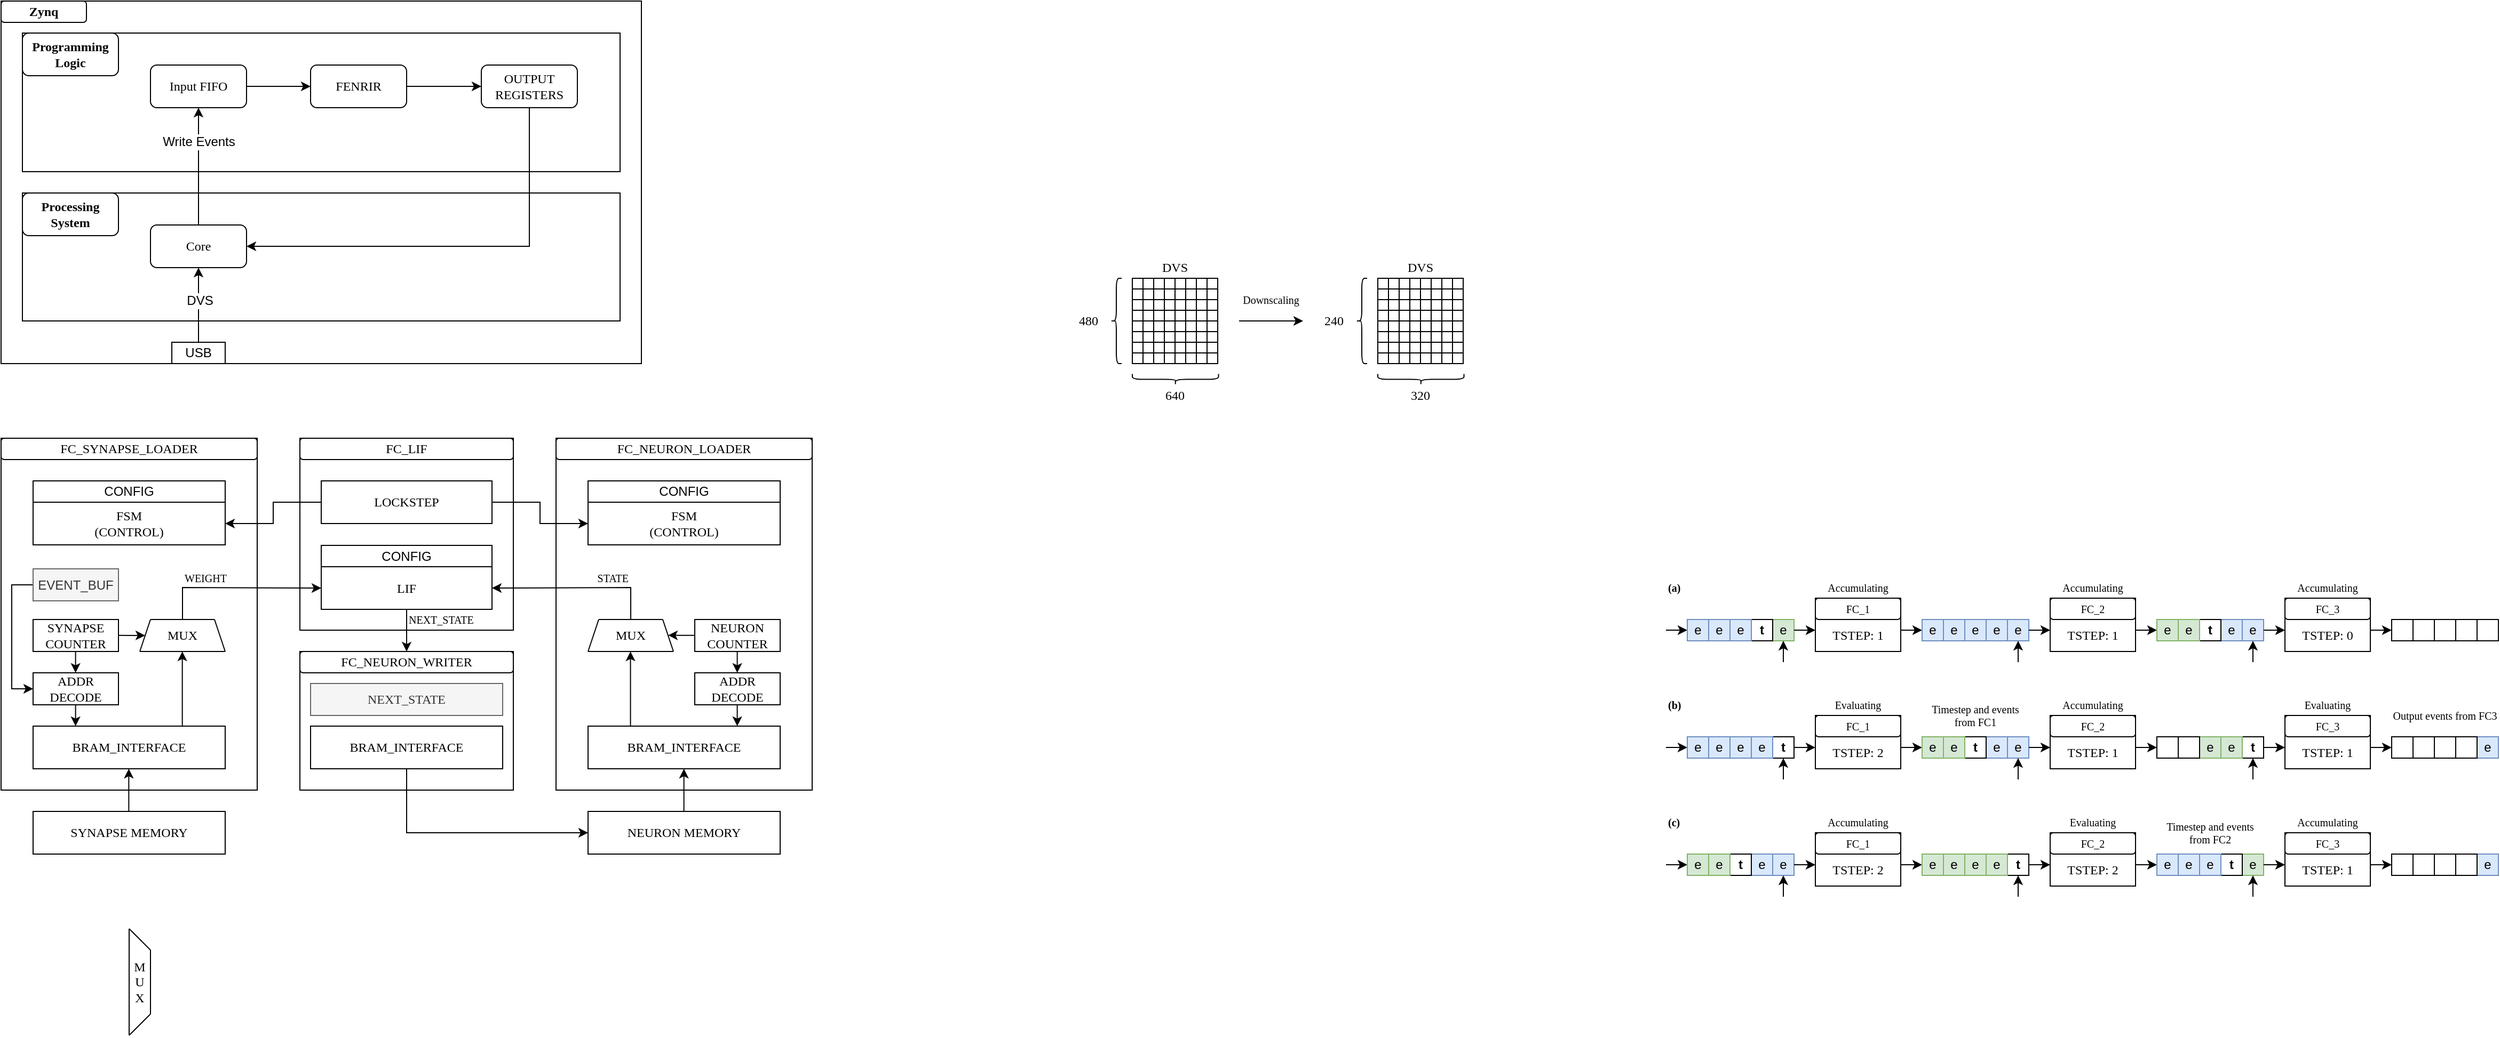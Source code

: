 <mxfile version="26.2.2">
  <diagram name="Page-1" id="2eAXKPQFrjr-yJMaP4zy">
    <mxGraphModel dx="511" dy="2432" grid="1" gridSize="10" guides="0" tooltips="1" connect="1" arrows="1" fold="1" page="1" pageScale="1" pageWidth="850" pageHeight="1100" math="0" shadow="0">
      <root>
        <mxCell id="0" />
        <mxCell id="1" parent="0" />
        <mxCell id="ydcpMR5mMKtuc0FMqWmv-127" value="" style="rounded=0;whiteSpace=wrap;html=1;" parent="1" vertex="1">
          <mxGeometry x="1300" y="390" width="200" height="180" as="geometry" />
        </mxCell>
        <mxCell id="ydcpMR5mMKtuc0FMqWmv-7" value="" style="rounded=0;whiteSpace=wrap;html=1;" parent="1" vertex="1">
          <mxGeometry x="1020" y="390" width="240" height="330" as="geometry" />
        </mxCell>
        <mxCell id="ydcpMR5mMKtuc0FMqWmv-15" value="&lt;font face=&quot;Lucida Console&quot;&gt;FC_SYNAPSE_LOADER&lt;/font&gt;" style="rounded=1;whiteSpace=wrap;html=1;" parent="1" vertex="1">
          <mxGeometry x="1020" y="390" width="240" height="20" as="geometry" />
        </mxCell>
        <mxCell id="ydcpMR5mMKtuc0FMqWmv-21" value="" style="group" parent="1" vertex="1" connectable="0">
          <mxGeometry x="1140" y="850" width="20" height="100" as="geometry" />
        </mxCell>
        <mxCell id="ydcpMR5mMKtuc0FMqWmv-16" value="" style="endArrow=none;html=1;rounded=0;" parent="ydcpMR5mMKtuc0FMqWmv-21" edge="1">
          <mxGeometry width="50" height="50" relative="1" as="geometry">
            <mxPoint x="20" y="80" as="sourcePoint" />
            <mxPoint x="20" y="20" as="targetPoint" />
          </mxGeometry>
        </mxCell>
        <mxCell id="ydcpMR5mMKtuc0FMqWmv-17" value="" style="endArrow=none;html=1;rounded=0;" parent="ydcpMR5mMKtuc0FMqWmv-21" edge="1">
          <mxGeometry width="50" height="50" relative="1" as="geometry">
            <mxPoint y="100" as="sourcePoint" />
            <mxPoint as="targetPoint" />
          </mxGeometry>
        </mxCell>
        <mxCell id="ydcpMR5mMKtuc0FMqWmv-18" value="" style="endArrow=none;html=1;rounded=0;" parent="ydcpMR5mMKtuc0FMqWmv-21" edge="1">
          <mxGeometry width="50" height="50" relative="1" as="geometry">
            <mxPoint x="20" y="20" as="sourcePoint" />
            <mxPoint as="targetPoint" />
          </mxGeometry>
        </mxCell>
        <mxCell id="ydcpMR5mMKtuc0FMqWmv-19" value="" style="endArrow=none;html=1;rounded=0;" parent="ydcpMR5mMKtuc0FMqWmv-21" edge="1">
          <mxGeometry width="50" height="50" relative="1" as="geometry">
            <mxPoint x="20" y="80" as="sourcePoint" />
            <mxPoint y="100" as="targetPoint" />
          </mxGeometry>
        </mxCell>
        <mxCell id="ydcpMR5mMKtuc0FMqWmv-20" value="&lt;font face=&quot;Lucida Console&quot;&gt;M&lt;/font&gt;&lt;div&gt;&lt;font face=&quot;Lucida Console&quot;&gt;U&lt;/font&gt;&lt;/div&gt;&lt;div&gt;&lt;font face=&quot;Lucida Console&quot;&gt;X&lt;/font&gt;&lt;/div&gt;" style="rounded=0;whiteSpace=wrap;html=1;fillColor=none;strokeColor=none;" parent="ydcpMR5mMKtuc0FMqWmv-21" vertex="1">
          <mxGeometry y="20" width="20" height="60" as="geometry" />
        </mxCell>
        <mxCell id="ydcpMR5mMKtuc0FMqWmv-91" style="edgeStyle=orthogonalEdgeStyle;rounded=0;orthogonalLoop=1;jettySize=auto;html=1;entryX=0;entryY=0.5;entryDx=0;entryDy=0;fontFamily=Helvetica;fontSize=12;fontColor=default;" parent="1" source="ydcpMR5mMKtuc0FMqWmv-54" target="ydcpMR5mMKtuc0FMqWmv-67" edge="1">
          <mxGeometry relative="1" as="geometry">
            <Array as="points">
              <mxPoint x="1030" y="528" />
              <mxPoint x="1030" y="625" />
            </Array>
          </mxGeometry>
        </mxCell>
        <mxCell id="ydcpMR5mMKtuc0FMqWmv-54" value="EVENT_BUF" style="rounded=0;whiteSpace=wrap;html=1;fillColor=#f5f5f5;fontColor=#333333;strokeColor=#666666;" parent="1" vertex="1">
          <mxGeometry x="1050" y="512.5" width="80" height="30" as="geometry" />
        </mxCell>
        <mxCell id="ydcpMR5mMKtuc0FMqWmv-55" value="CONFIG" style="rounded=0;whiteSpace=wrap;html=1;" parent="1" vertex="1">
          <mxGeometry x="1050" y="430" width="180" height="20" as="geometry" />
        </mxCell>
        <mxCell id="ydcpMR5mMKtuc0FMqWmv-56" value="&lt;font face=&quot;Lucida Console&quot;&gt;FSM&lt;/font&gt;&lt;div&gt;&lt;font face=&quot;Lucida Console&quot;&gt;(CONTROL)&lt;/font&gt;&lt;/div&gt;" style="rounded=0;whiteSpace=wrap;html=1;" parent="1" vertex="1">
          <mxGeometry x="1050" y="450" width="180" height="40" as="geometry" />
        </mxCell>
        <mxCell id="ydcpMR5mMKtuc0FMqWmv-65" value="&lt;font face=&quot;Lucida Console&quot;&gt;BRAM_INTERFACE&lt;/font&gt;" style="rounded=0;whiteSpace=wrap;html=1;" parent="1" vertex="1">
          <mxGeometry x="1050" y="660" width="180" height="40" as="geometry" />
        </mxCell>
        <mxCell id="ydcpMR5mMKtuc0FMqWmv-66" value="&lt;font face=&quot;Lucida Console&quot;&gt;SYNAPSE&lt;/font&gt;&lt;div&gt;&lt;font face=&quot;Lucida Console&quot;&gt;COUNTER&lt;/font&gt;&lt;/div&gt;" style="rounded=0;whiteSpace=wrap;html=1;" parent="1" vertex="1">
          <mxGeometry x="1050" y="560" width="80" height="30" as="geometry" />
        </mxCell>
        <mxCell id="ydcpMR5mMKtuc0FMqWmv-67" value="&lt;font face=&quot;Lucida Console&quot;&gt;ADDR&lt;/font&gt;&lt;div&gt;&lt;font face=&quot;Lucida Console&quot;&gt;DECODE&lt;/font&gt;&lt;/div&gt;" style="rounded=0;whiteSpace=wrap;html=1;" parent="1" vertex="1">
          <mxGeometry x="1050" y="610" width="80" height="30" as="geometry" />
        </mxCell>
        <mxCell id="ydcpMR5mMKtuc0FMqWmv-70" value="" style="endArrow=classic;html=1;rounded=0;" parent="1" edge="1">
          <mxGeometry width="50" height="50" relative="1" as="geometry">
            <mxPoint x="1089.8" y="640" as="sourcePoint" />
            <mxPoint x="1089.8" y="660" as="targetPoint" />
          </mxGeometry>
        </mxCell>
        <mxCell id="ydcpMR5mMKtuc0FMqWmv-71" value="" style="endArrow=classic;html=1;rounded=0;" parent="1" edge="1">
          <mxGeometry width="50" height="50" relative="1" as="geometry">
            <mxPoint x="1089.8" y="590" as="sourcePoint" />
            <mxPoint x="1089.8" y="610" as="targetPoint" />
          </mxGeometry>
        </mxCell>
        <mxCell id="ydcpMR5mMKtuc0FMqWmv-79" value="" style="endArrow=none;html=1;rounded=0;" parent="1" edge="1">
          <mxGeometry width="50" height="50" relative="1" as="geometry">
            <mxPoint x="1230" y="590" as="sourcePoint" />
            <mxPoint x="1150" y="590" as="targetPoint" />
          </mxGeometry>
        </mxCell>
        <mxCell id="ydcpMR5mMKtuc0FMqWmv-84" value="" style="endArrow=none;html=1;rounded=0;" parent="1" edge="1">
          <mxGeometry width="50" height="50" relative="1" as="geometry">
            <mxPoint x="1220" y="560" as="sourcePoint" />
            <mxPoint x="1160" y="560" as="targetPoint" />
          </mxGeometry>
        </mxCell>
        <mxCell id="ydcpMR5mMKtuc0FMqWmv-85" value="" style="endArrow=none;html=1;rounded=0;" parent="1" edge="1">
          <mxGeometry width="50" height="50" relative="1" as="geometry">
            <mxPoint x="1150" y="590" as="sourcePoint" />
            <mxPoint x="1160" y="560" as="targetPoint" />
          </mxGeometry>
        </mxCell>
        <mxCell id="ydcpMR5mMKtuc0FMqWmv-86" value="" style="endArrow=none;html=1;rounded=0;" parent="1" edge="1">
          <mxGeometry width="50" height="50" relative="1" as="geometry">
            <mxPoint x="1230" y="590" as="sourcePoint" />
            <mxPoint x="1220" y="560" as="targetPoint" />
          </mxGeometry>
        </mxCell>
        <mxCell id="ydcpMR5mMKtuc0FMqWmv-87" value="" style="endArrow=classic;html=1;rounded=0;" parent="1" edge="1">
          <mxGeometry width="50" height="50" relative="1" as="geometry">
            <mxPoint x="1130" y="574.83" as="sourcePoint" />
            <mxPoint x="1155" y="575" as="targetPoint" />
          </mxGeometry>
        </mxCell>
        <mxCell id="ydcpMR5mMKtuc0FMqWmv-88" value="MUX" style="rounded=0;whiteSpace=wrap;html=1;fontFamily=Lucida Console;fillColor=none;strokeColor=none;align=center;fontSize=12;" parent="1" vertex="1">
          <mxGeometry x="1160" y="565" width="60" height="20" as="geometry" />
        </mxCell>
        <mxCell id="ydcpMR5mMKtuc0FMqWmv-89" value="" style="endArrow=classic;html=1;rounded=0;" parent="1" edge="1">
          <mxGeometry width="50" height="50" relative="1" as="geometry">
            <mxPoint x="1189.83" y="660" as="sourcePoint" />
            <mxPoint x="1189.83" y="590" as="targetPoint" />
          </mxGeometry>
        </mxCell>
        <mxCell id="ydcpMR5mMKtuc0FMqWmv-93" value="" style="endArrow=classic;html=1;rounded=0;entryX=0;entryY=0.5;entryDx=0;entryDy=0;" parent="1" target="ydcpMR5mMKtuc0FMqWmv-121" edge="1">
          <mxGeometry width="50" height="50" relative="1" as="geometry">
            <mxPoint x="1190" y="560" as="sourcePoint" />
            <mxPoint x="1280" y="520" as="targetPoint" />
            <Array as="points">
              <mxPoint x="1190" y="530" />
            </Array>
          </mxGeometry>
        </mxCell>
        <mxCell id="ydcpMR5mMKtuc0FMqWmv-94" value="" style="rounded=0;whiteSpace=wrap;html=1;" parent="1" vertex="1">
          <mxGeometry x="1540" y="390" width="240" height="330" as="geometry" />
        </mxCell>
        <mxCell id="ydcpMR5mMKtuc0FMqWmv-95" value="&lt;font face=&quot;Lucida Console&quot;&gt;FC_NEURON_LOADER&lt;/font&gt;" style="rounded=1;whiteSpace=wrap;html=1;" parent="1" vertex="1">
          <mxGeometry x="1540" y="390" width="240" height="20" as="geometry" />
        </mxCell>
        <mxCell id="ydcpMR5mMKtuc0FMqWmv-98" value="CONFIG" style="rounded=0;whiteSpace=wrap;html=1;" parent="1" vertex="1">
          <mxGeometry x="1570" y="430" width="180" height="20" as="geometry" />
        </mxCell>
        <mxCell id="ydcpMR5mMKtuc0FMqWmv-99" value="&lt;font face=&quot;Lucida Console&quot;&gt;FSM&lt;/font&gt;&lt;div&gt;&lt;font face=&quot;Lucida Console&quot;&gt;(CONTROL)&lt;/font&gt;&lt;/div&gt;" style="rounded=0;whiteSpace=wrap;html=1;" parent="1" vertex="1">
          <mxGeometry x="1570" y="450" width="180" height="40" as="geometry" />
        </mxCell>
        <mxCell id="ydcpMR5mMKtuc0FMqWmv-100" value="&lt;font face=&quot;Lucida Console&quot;&gt;BRAM_INTERFACE&lt;/font&gt;" style="rounded=0;whiteSpace=wrap;html=1;" parent="1" vertex="1">
          <mxGeometry x="1570" y="660" width="180" height="40" as="geometry" />
        </mxCell>
        <mxCell id="ydcpMR5mMKtuc0FMqWmv-101" value="&lt;font face=&quot;Lucida Console&quot;&gt;NEURON&lt;/font&gt;&lt;div&gt;&lt;font face=&quot;Lucida Console&quot;&gt;COUNTER&lt;/font&gt;&lt;/div&gt;" style="rounded=0;whiteSpace=wrap;html=1;" parent="1" vertex="1">
          <mxGeometry x="1670" y="560" width="80" height="30" as="geometry" />
        </mxCell>
        <mxCell id="ydcpMR5mMKtuc0FMqWmv-102" value="&lt;font face=&quot;Lucida Console&quot;&gt;ADDR&lt;/font&gt;&lt;div&gt;&lt;font face=&quot;Lucida Console&quot;&gt;DECODE&lt;/font&gt;&lt;/div&gt;" style="rounded=0;whiteSpace=wrap;html=1;" parent="1" vertex="1">
          <mxGeometry x="1670" y="610" width="80" height="30" as="geometry" />
        </mxCell>
        <mxCell id="ydcpMR5mMKtuc0FMqWmv-103" value="" style="endArrow=classic;html=1;rounded=0;" parent="1" edge="1">
          <mxGeometry width="50" height="50" relative="1" as="geometry">
            <mxPoint x="1709.8" y="640" as="sourcePoint" />
            <mxPoint x="1709.8" y="660" as="targetPoint" />
          </mxGeometry>
        </mxCell>
        <mxCell id="ydcpMR5mMKtuc0FMqWmv-104" value="" style="endArrow=classic;html=1;rounded=0;" parent="1" edge="1">
          <mxGeometry width="50" height="50" relative="1" as="geometry">
            <mxPoint x="1709.8" y="590" as="sourcePoint" />
            <mxPoint x="1709.8" y="610" as="targetPoint" />
          </mxGeometry>
        </mxCell>
        <mxCell id="ydcpMR5mMKtuc0FMqWmv-113" value="" style="group" parent="1" vertex="1" connectable="0">
          <mxGeometry x="1570" y="560" width="80" height="30" as="geometry" />
        </mxCell>
        <mxCell id="ydcpMR5mMKtuc0FMqWmv-105" value="" style="endArrow=none;html=1;rounded=0;movable=1;resizable=1;rotatable=1;deletable=1;editable=1;locked=0;connectable=1;" parent="ydcpMR5mMKtuc0FMqWmv-113" edge="1">
          <mxGeometry width="50" height="50" relative="1" as="geometry">
            <mxPoint x="80" y="30" as="sourcePoint" />
            <mxPoint y="30" as="targetPoint" />
          </mxGeometry>
        </mxCell>
        <mxCell id="ydcpMR5mMKtuc0FMqWmv-106" value="" style="endArrow=none;html=1;rounded=0;movable=1;resizable=1;rotatable=1;deletable=1;editable=1;locked=0;connectable=1;" parent="ydcpMR5mMKtuc0FMqWmv-113" edge="1">
          <mxGeometry width="50" height="50" relative="1" as="geometry">
            <mxPoint x="70" as="sourcePoint" />
            <mxPoint x="10" as="targetPoint" />
          </mxGeometry>
        </mxCell>
        <mxCell id="ydcpMR5mMKtuc0FMqWmv-107" value="" style="endArrow=none;html=1;rounded=0;movable=1;resizable=1;rotatable=1;deletable=1;editable=1;locked=0;connectable=1;" parent="ydcpMR5mMKtuc0FMqWmv-113" edge="1">
          <mxGeometry width="50" height="50" relative="1" as="geometry">
            <mxPoint y="30" as="sourcePoint" />
            <mxPoint x="10" as="targetPoint" />
          </mxGeometry>
        </mxCell>
        <mxCell id="ydcpMR5mMKtuc0FMqWmv-108" value="" style="endArrow=none;html=1;rounded=0;movable=1;resizable=1;rotatable=1;deletable=1;editable=1;locked=0;connectable=1;" parent="ydcpMR5mMKtuc0FMqWmv-113" edge="1">
          <mxGeometry width="50" height="50" relative="1" as="geometry">
            <mxPoint x="80" y="30" as="sourcePoint" />
            <mxPoint x="70" as="targetPoint" />
          </mxGeometry>
        </mxCell>
        <mxCell id="ydcpMR5mMKtuc0FMqWmv-110" value="MUX" style="rounded=0;whiteSpace=wrap;html=1;fontFamily=Lucida Console;fillColor=none;strokeColor=none;align=center;fontSize=12;movable=1;resizable=1;rotatable=1;deletable=1;editable=1;locked=0;connectable=1;" parent="ydcpMR5mMKtuc0FMqWmv-113" vertex="1">
          <mxGeometry x="10" y="5" width="60" height="20" as="geometry" />
        </mxCell>
        <mxCell id="ydcpMR5mMKtuc0FMqWmv-115" value="" style="endArrow=classic;html=1;rounded=0;" parent="1" edge="1">
          <mxGeometry width="50" height="50" relative="1" as="geometry">
            <mxPoint x="1670" y="574.93" as="sourcePoint" />
            <mxPoint x="1645" y="574.76" as="targetPoint" />
          </mxGeometry>
        </mxCell>
        <mxCell id="ydcpMR5mMKtuc0FMqWmv-116" value="" style="endArrow=classic;html=1;rounded=0;" parent="1" edge="1">
          <mxGeometry width="50" height="50" relative="1" as="geometry">
            <mxPoint x="1609.76" y="660" as="sourcePoint" />
            <mxPoint x="1609.76" y="590" as="targetPoint" />
          </mxGeometry>
        </mxCell>
        <mxCell id="ydcpMR5mMKtuc0FMqWmv-117" value="" style="endArrow=classic;html=1;rounded=0;entryX=1;entryY=0.5;entryDx=0;entryDy=0;" parent="1" target="ydcpMR5mMKtuc0FMqWmv-121" edge="1">
          <mxGeometry width="50" height="50" relative="1" as="geometry">
            <mxPoint x="1610" y="560" as="sourcePoint" />
            <mxPoint x="1520" y="520" as="targetPoint" />
            <Array as="points">
              <mxPoint x="1610" y="530" />
            </Array>
          </mxGeometry>
        </mxCell>
        <mxCell id="ydcpMR5mMKtuc0FMqWmv-118" value="&lt;font face=&quot;Lucida Console&quot;&gt;SYNAPSE MEMORY&lt;/font&gt;" style="rounded=0;whiteSpace=wrap;html=1;" parent="1" vertex="1">
          <mxGeometry x="1050" y="740" width="180" height="40" as="geometry" />
        </mxCell>
        <mxCell id="ydcpMR5mMKtuc0FMqWmv-119" value="&lt;font face=&quot;Lucida Console&quot;&gt;NEURON MEMORY&lt;/font&gt;" style="rounded=0;whiteSpace=wrap;html=1;" parent="1" vertex="1">
          <mxGeometry x="1570" y="740" width="180" height="40" as="geometry" />
        </mxCell>
        <mxCell id="ydcpMR5mMKtuc0FMqWmv-120" value="&lt;font face=&quot;Lucida Console&quot;&gt;FC_LIF&lt;/font&gt;" style="rounded=1;whiteSpace=wrap;html=1;" parent="1" vertex="1">
          <mxGeometry x="1300" y="390" width="200" height="20" as="geometry" />
        </mxCell>
        <mxCell id="ydcpMR5mMKtuc0FMqWmv-144" style="edgeStyle=orthogonalEdgeStyle;rounded=0;orthogonalLoop=1;jettySize=auto;html=1;entryX=0.5;entryY=0;entryDx=0;entryDy=0;fontFamily=Helvetica;fontSize=12;fontColor=default;" parent="1" source="ydcpMR5mMKtuc0FMqWmv-121" target="ydcpMR5mMKtuc0FMqWmv-129" edge="1">
          <mxGeometry relative="1" as="geometry" />
        </mxCell>
        <mxCell id="ydcpMR5mMKtuc0FMqWmv-121" value="&lt;font face=&quot;Lucida Console&quot;&gt;LIF&lt;/font&gt;" style="rounded=0;whiteSpace=wrap;html=1;" parent="1" vertex="1">
          <mxGeometry x="1320" y="510.5" width="160" height="40" as="geometry" />
        </mxCell>
        <mxCell id="ydcpMR5mMKtuc0FMqWmv-125" style="edgeStyle=orthogonalEdgeStyle;rounded=0;orthogonalLoop=1;jettySize=auto;html=1;entryX=0;entryY=0.5;entryDx=0;entryDy=0;fontFamily=Helvetica;fontSize=12;fontColor=default;" parent="1" source="ydcpMR5mMKtuc0FMqWmv-122" target="ydcpMR5mMKtuc0FMqWmv-99" edge="1">
          <mxGeometry relative="1" as="geometry" />
        </mxCell>
        <mxCell id="ydcpMR5mMKtuc0FMqWmv-126" style="edgeStyle=orthogonalEdgeStyle;rounded=0;orthogonalLoop=1;jettySize=auto;html=1;entryX=1;entryY=0.5;entryDx=0;entryDy=0;fontFamily=Helvetica;fontSize=12;fontColor=default;" parent="1" source="ydcpMR5mMKtuc0FMqWmv-122" target="ydcpMR5mMKtuc0FMqWmv-56" edge="1">
          <mxGeometry relative="1" as="geometry" />
        </mxCell>
        <mxCell id="ydcpMR5mMKtuc0FMqWmv-122" value="&lt;font face=&quot;Lucida Console&quot;&gt;LOCKSTEP&lt;/font&gt;" style="rounded=0;whiteSpace=wrap;html=1;" parent="1" vertex="1">
          <mxGeometry x="1320" y="430" width="160" height="40" as="geometry" />
        </mxCell>
        <mxCell id="ydcpMR5mMKtuc0FMqWmv-128" value="" style="rounded=0;whiteSpace=wrap;html=1;" parent="1" vertex="1">
          <mxGeometry x="1300" y="590" width="200" height="130" as="geometry" />
        </mxCell>
        <mxCell id="ydcpMR5mMKtuc0FMqWmv-129" value="&lt;font face=&quot;Lucida Console&quot;&gt;FC_NEURON_WRITER&lt;/font&gt;" style="rounded=1;whiteSpace=wrap;html=1;" parent="1" vertex="1">
          <mxGeometry x="1300" y="590" width="200" height="20" as="geometry" />
        </mxCell>
        <mxCell id="ydcpMR5mMKtuc0FMqWmv-132" value="" style="endArrow=classic;html=1;rounded=0;fontFamily=Helvetica;fontSize=12;fontColor=default;entryX=0.25;entryY=1;entryDx=0;entryDy=0;exitX=0.25;exitY=0;exitDx=0;exitDy=0;" parent="1" edge="1">
          <mxGeometry width="50" height="50" relative="1" as="geometry">
            <mxPoint x="1659.83" y="740" as="sourcePoint" />
            <mxPoint x="1659.83" y="700" as="targetPoint" />
          </mxGeometry>
        </mxCell>
        <mxCell id="ydcpMR5mMKtuc0FMqWmv-134" value="" style="endArrow=classic;html=1;rounded=0;fontFamily=Helvetica;fontSize=12;fontColor=default;entryX=0.25;entryY=1;entryDx=0;entryDy=0;exitX=0.25;exitY=0;exitDx=0;exitDy=0;" parent="1" edge="1">
          <mxGeometry width="50" height="50" relative="1" as="geometry">
            <mxPoint x="1139.67" y="740" as="sourcePoint" />
            <mxPoint x="1139.67" y="700" as="targetPoint" />
          </mxGeometry>
        </mxCell>
        <mxCell id="ydcpMR5mMKtuc0FMqWmv-138" value="&lt;font face=&quot;Lucida Console&quot;&gt;BRAM_INTERFACE&lt;/font&gt;" style="rounded=0;whiteSpace=wrap;html=1;" parent="1" vertex="1">
          <mxGeometry x="1310" y="660" width="180" height="40" as="geometry" />
        </mxCell>
        <mxCell id="ydcpMR5mMKtuc0FMqWmv-140" value="" style="endArrow=classic;html=1;rounded=0;fontFamily=Helvetica;fontSize=12;fontColor=default;" parent="1" edge="1">
          <mxGeometry width="50" height="50" relative="1" as="geometry">
            <mxPoint x="1400" y="700" as="sourcePoint" />
            <mxPoint x="1570" y="760" as="targetPoint" />
            <Array as="points">
              <mxPoint x="1400" y="760" />
            </Array>
          </mxGeometry>
        </mxCell>
        <mxCell id="ydcpMR5mMKtuc0FMqWmv-142" value="&lt;font face=&quot;Lucida Console&quot;&gt;NEXT_STATE&lt;/font&gt;" style="rounded=0;whiteSpace=wrap;html=1;fillColor=#f5f5f5;fontColor=#333333;strokeColor=#666666;" parent="1" vertex="1">
          <mxGeometry x="1310" y="620" width="180" height="30" as="geometry" />
        </mxCell>
        <mxCell id="ydcpMR5mMKtuc0FMqWmv-145" value="&lt;font face=&quot;Lucida Console&quot;&gt;WEIGHT&lt;/font&gt;" style="rounded=0;whiteSpace=wrap;html=1;fontFamily=Lucida Console;fillColor=none;strokeColor=none;align=left;fontSize=10;" parent="1" vertex="1">
          <mxGeometry x="1190" y="510.5" width="60" height="20" as="geometry" />
        </mxCell>
        <mxCell id="ydcpMR5mMKtuc0FMqWmv-146" value="&lt;font face=&quot;Lucida Console&quot;&gt;STATE&lt;/font&gt;" style="rounded=0;whiteSpace=wrap;html=1;fontFamily=Lucida Console;fillColor=none;strokeColor=none;align=right;fontSize=10;" parent="1" vertex="1">
          <mxGeometry x="1550" y="510.5" width="60" height="20" as="geometry" />
        </mxCell>
        <mxCell id="ydcpMR5mMKtuc0FMqWmv-147" value="&lt;font face=&quot;Lucida Console&quot;&gt;NEXT_STATE&lt;/font&gt;" style="rounded=0;whiteSpace=wrap;html=1;fontFamily=Lucida Console;fillColor=none;strokeColor=none;align=left;fontSize=10;" parent="1" vertex="1">
          <mxGeometry x="1400" y="550" width="60" height="20" as="geometry" />
        </mxCell>
        <mxCell id="ydcpMR5mMKtuc0FMqWmv-148" value="CONFIG" style="rounded=0;whiteSpace=wrap;html=1;" parent="1" vertex="1">
          <mxGeometry x="1320" y="490.5" width="160" height="20" as="geometry" />
        </mxCell>
        <mxCell id="ydcpMR5mMKtuc0FMqWmv-150" value="" style="rounded=0;whiteSpace=wrap;html=1;pointerEvents=0;align=center;verticalAlign=top;fontFamily=Helvetica;fontSize=12;fontColor=default;fillColor=default;gradientColor=none;glass=0;" parent="1" vertex="1">
          <mxGeometry x="2720" y="540" width="80" height="50" as="geometry" />
        </mxCell>
        <mxCell id="ydcpMR5mMKtuc0FMqWmv-151" value="&lt;font style=&quot;font-size: 10px;&quot; face=&quot;Lucida Console&quot;&gt;FC_1&lt;/font&gt;" style="rounded=1;whiteSpace=wrap;html=1;" parent="1" vertex="1">
          <mxGeometry x="2720" y="540" width="80" height="20" as="geometry" />
        </mxCell>
        <mxCell id="ydcpMR5mMKtuc0FMqWmv-153" value="&lt;font face=&quot;Lucida Console&quot;&gt;TSTEP: 1&lt;/font&gt;" style="rounded=0;whiteSpace=wrap;html=1;pointerEvents=0;align=center;verticalAlign=middle;fontFamily=Helvetica;fontSize=12;fontColor=default;fillColor=none;gradientColor=none;glass=0;strokeColor=none;" parent="1" vertex="1">
          <mxGeometry x="2730" y="560" width="60" height="30" as="geometry" />
        </mxCell>
        <mxCell id="ydcpMR5mMKtuc0FMqWmv-198" value="&lt;font face=&quot;Lucida Console&quot;&gt;Accumulating&lt;/font&gt;" style="rounded=0;whiteSpace=wrap;html=1;fontFamily=Lucida Console;fillColor=none;strokeColor=none;align=center;fontSize=10;" parent="1" vertex="1">
          <mxGeometry x="2720" y="520" width="80" height="20" as="geometry" />
        </mxCell>
        <mxCell id="ydcpMR5mMKtuc0FMqWmv-855" value="" style="rounded=0;whiteSpace=wrap;html=1;pointerEvents=0;align=center;verticalAlign=top;fontFamily=Helvetica;fontSize=12;fontColor=default;fillColor=default;gradientColor=none;" parent="1" vertex="1">
          <mxGeometry x="1020" y="-20" width="600" height="340" as="geometry" />
        </mxCell>
        <mxCell id="ydcpMR5mMKtuc0FMqWmv-857" value="&lt;font face=&quot;Lucida Console&quot;&gt;&lt;b&gt;Zynq&lt;/b&gt;&lt;/font&gt;" style="rounded=1;whiteSpace=wrap;html=1;" parent="1" vertex="1">
          <mxGeometry x="1020" y="-20" width="80" height="20" as="geometry" />
        </mxCell>
        <mxCell id="ydcpMR5mMKtuc0FMqWmv-858" value="" style="rounded=0;whiteSpace=wrap;html=1;pointerEvents=0;align=center;verticalAlign=top;fontFamily=Helvetica;fontSize=12;fontColor=default;fillColor=default;gradientColor=none;" parent="1" vertex="1">
          <mxGeometry x="1040" y="160" width="560" height="120" as="geometry" />
        </mxCell>
        <mxCell id="ydcpMR5mMKtuc0FMqWmv-859" value="&lt;font face=&quot;Lucida Console&quot;&gt;&lt;b&gt;Processing&lt;/b&gt;&lt;/font&gt;&lt;div&gt;&lt;font face=&quot;Lucida Console&quot;&gt;&lt;b&gt;System&lt;/b&gt;&lt;/font&gt;&lt;/div&gt;" style="rounded=1;whiteSpace=wrap;html=1;" parent="1" vertex="1">
          <mxGeometry x="1040" y="160" width="90" height="40" as="geometry" />
        </mxCell>
        <mxCell id="ydcpMR5mMKtuc0FMqWmv-860" value="" style="rounded=0;whiteSpace=wrap;html=1;pointerEvents=0;align=center;verticalAlign=top;fontFamily=Helvetica;fontSize=12;fontColor=default;fillColor=default;gradientColor=none;" parent="1" vertex="1">
          <mxGeometry x="1040" y="10" width="560" height="130" as="geometry" />
        </mxCell>
        <mxCell id="ydcpMR5mMKtuc0FMqWmv-861" value="&lt;font face=&quot;Lucida Console&quot;&gt;&lt;b&gt;Programming&lt;/b&gt;&lt;/font&gt;&lt;div&gt;&lt;font face=&quot;Lucida Console&quot;&gt;&lt;b&gt;Logic&lt;/b&gt;&lt;/font&gt;&lt;/div&gt;" style="rounded=1;whiteSpace=wrap;html=1;" parent="1" vertex="1">
          <mxGeometry x="1040" y="10" width="90" height="40" as="geometry" />
        </mxCell>
        <mxCell id="ydcpMR5mMKtuc0FMqWmv-866" style="edgeStyle=orthogonalEdgeStyle;rounded=0;orthogonalLoop=1;jettySize=auto;html=1;entryX=0.5;entryY=1;entryDx=0;entryDy=0;fontFamily=Helvetica;fontSize=12;fontColor=default;" parent="1" source="ydcpMR5mMKtuc0FMqWmv-863" target="ydcpMR5mMKtuc0FMqWmv-865" edge="1">
          <mxGeometry relative="1" as="geometry" />
        </mxCell>
        <mxCell id="ydcpMR5mMKtuc0FMqWmv-867" value="DVS" style="edgeLabel;html=1;align=center;verticalAlign=middle;resizable=0;points=[];pointerEvents=0;fontFamily=Helvetica;fontSize=12;fontColor=default;fillColor=none;gradientColor=none;" parent="ydcpMR5mMKtuc0FMqWmv-866" vertex="1" connectable="0">
          <mxGeometry x="0.128" y="-1" relative="1" as="geometry">
            <mxPoint as="offset" />
          </mxGeometry>
        </mxCell>
        <mxCell id="ydcpMR5mMKtuc0FMqWmv-863" value="USB" style="rounded=0;whiteSpace=wrap;html=1;pointerEvents=0;align=center;verticalAlign=middle;fontFamily=Helvetica;fontSize=12;fontColor=default;fillColor=default;gradientColor=none;" parent="1" vertex="1">
          <mxGeometry x="1180" y="300" width="50" height="20" as="geometry" />
        </mxCell>
        <mxCell id="ydcpMR5mMKtuc0FMqWmv-871" style="edgeStyle=orthogonalEdgeStyle;rounded=0;orthogonalLoop=1;jettySize=auto;html=1;entryX=0.5;entryY=1;entryDx=0;entryDy=0;fontFamily=Helvetica;fontSize=12;fontColor=default;" parent="1" source="ydcpMR5mMKtuc0FMqWmv-865" target="ydcpMR5mMKtuc0FMqWmv-868" edge="1">
          <mxGeometry relative="1" as="geometry" />
        </mxCell>
        <mxCell id="ydcpMR5mMKtuc0FMqWmv-872" value="Write Events" style="edgeLabel;html=1;align=center;verticalAlign=middle;resizable=0;points=[];pointerEvents=0;fontFamily=Helvetica;fontSize=12;fontColor=default;fillColor=none;gradientColor=none;" parent="ydcpMR5mMKtuc0FMqWmv-871" vertex="1" connectable="0">
          <mxGeometry x="0.225" relative="1" as="geometry">
            <mxPoint y="-11" as="offset" />
          </mxGeometry>
        </mxCell>
        <mxCell id="ydcpMR5mMKtuc0FMqWmv-865" value="&lt;font face=&quot;Lucida Console&quot;&gt;Core&lt;/font&gt;" style="rounded=1;whiteSpace=wrap;html=1;" parent="1" vertex="1">
          <mxGeometry x="1160" y="190" width="90" height="40" as="geometry" />
        </mxCell>
        <mxCell id="ydcpMR5mMKtuc0FMqWmv-873" style="edgeStyle=orthogonalEdgeStyle;rounded=0;orthogonalLoop=1;jettySize=auto;html=1;entryX=0;entryY=0.5;entryDx=0;entryDy=0;fontFamily=Helvetica;fontSize=12;fontColor=default;" parent="1" source="ydcpMR5mMKtuc0FMqWmv-868" target="ydcpMR5mMKtuc0FMqWmv-869" edge="1">
          <mxGeometry relative="1" as="geometry" />
        </mxCell>
        <mxCell id="ydcpMR5mMKtuc0FMqWmv-868" value="&lt;font face=&quot;Lucida Console&quot;&gt;Input FIFO&lt;/font&gt;" style="rounded=1;whiteSpace=wrap;html=1;" parent="1" vertex="1">
          <mxGeometry x="1160" y="40" width="90" height="40" as="geometry" />
        </mxCell>
        <mxCell id="ydcpMR5mMKtuc0FMqWmv-874" style="edgeStyle=orthogonalEdgeStyle;rounded=0;orthogonalLoop=1;jettySize=auto;html=1;entryX=0;entryY=0.5;entryDx=0;entryDy=0;fontFamily=Helvetica;fontSize=12;fontColor=default;" parent="1" source="ydcpMR5mMKtuc0FMqWmv-869" target="ydcpMR5mMKtuc0FMqWmv-870" edge="1">
          <mxGeometry relative="1" as="geometry" />
        </mxCell>
        <mxCell id="ydcpMR5mMKtuc0FMqWmv-869" value="&lt;font face=&quot;Lucida Console&quot;&gt;FENRIR&lt;/font&gt;" style="rounded=1;whiteSpace=wrap;html=1;" parent="1" vertex="1">
          <mxGeometry x="1310" y="40" width="90" height="40" as="geometry" />
        </mxCell>
        <mxCell id="ydcpMR5mMKtuc0FMqWmv-875" style="edgeStyle=orthogonalEdgeStyle;rounded=0;orthogonalLoop=1;jettySize=auto;html=1;entryX=1;entryY=0.5;entryDx=0;entryDy=0;fontFamily=Helvetica;fontSize=12;fontColor=default;" parent="1" source="ydcpMR5mMKtuc0FMqWmv-870" target="ydcpMR5mMKtuc0FMqWmv-865" edge="1">
          <mxGeometry relative="1" as="geometry">
            <Array as="points">
              <mxPoint x="1515" y="210" />
            </Array>
          </mxGeometry>
        </mxCell>
        <mxCell id="ydcpMR5mMKtuc0FMqWmv-870" value="&lt;font face=&quot;Lucida Console&quot;&gt;OUTPUT REGISTERS&lt;/font&gt;" style="rounded=1;whiteSpace=wrap;html=1;" parent="1" vertex="1">
          <mxGeometry x="1470" y="40" width="90" height="40" as="geometry" />
        </mxCell>
        <mxCell id="n0ySLByZhCP7fiCknB2w-1" value="" style="rounded=0;whiteSpace=wrap;html=1;" vertex="1" parent="1">
          <mxGeometry x="2080" y="240" width="80" height="80" as="geometry" />
        </mxCell>
        <mxCell id="n0ySLByZhCP7fiCknB2w-2" value="&lt;font face=&quot;Lucida Console&quot;&gt;DVS&lt;/font&gt;" style="rounded=0;whiteSpace=wrap;html=1;fillColor=none;strokeColor=none;" vertex="1" parent="1">
          <mxGeometry x="2080" y="220" width="80" height="20" as="geometry" />
        </mxCell>
        <mxCell id="n0ySLByZhCP7fiCknB2w-5" value="" style="rounded=0;whiteSpace=wrap;html=1;" vertex="1" parent="1">
          <mxGeometry x="2080" y="240" width="10" height="10" as="geometry" />
        </mxCell>
        <mxCell id="n0ySLByZhCP7fiCknB2w-6" value="" style="rounded=0;whiteSpace=wrap;html=1;" vertex="1" parent="1">
          <mxGeometry x="2090" y="240" width="10" height="10" as="geometry" />
        </mxCell>
        <mxCell id="n0ySLByZhCP7fiCknB2w-7" value="" style="rounded=0;whiteSpace=wrap;html=1;" vertex="1" parent="1">
          <mxGeometry x="2100" y="240" width="10" height="10" as="geometry" />
        </mxCell>
        <mxCell id="n0ySLByZhCP7fiCknB2w-8" value="" style="rounded=0;whiteSpace=wrap;html=1;" vertex="1" parent="1">
          <mxGeometry x="2110" y="240" width="10" height="10" as="geometry" />
        </mxCell>
        <mxCell id="n0ySLByZhCP7fiCknB2w-9" value="" style="rounded=0;whiteSpace=wrap;html=1;" vertex="1" parent="1">
          <mxGeometry x="2120" y="240" width="10" height="10" as="geometry" />
        </mxCell>
        <mxCell id="n0ySLByZhCP7fiCknB2w-10" value="" style="rounded=0;whiteSpace=wrap;html=1;" vertex="1" parent="1">
          <mxGeometry x="2130" y="240" width="10" height="10" as="geometry" />
        </mxCell>
        <mxCell id="n0ySLByZhCP7fiCknB2w-11" value="" style="rounded=0;whiteSpace=wrap;html=1;" vertex="1" parent="1">
          <mxGeometry x="2140" y="240" width="10" height="10" as="geometry" />
        </mxCell>
        <mxCell id="n0ySLByZhCP7fiCknB2w-12" value="" style="rounded=0;whiteSpace=wrap;html=1;" vertex="1" parent="1">
          <mxGeometry x="2150" y="240" width="10" height="10" as="geometry" />
        </mxCell>
        <mxCell id="n0ySLByZhCP7fiCknB2w-13" value="" style="rounded=0;whiteSpace=wrap;html=1;" vertex="1" parent="1">
          <mxGeometry x="2080" y="250" width="10" height="10" as="geometry" />
        </mxCell>
        <mxCell id="n0ySLByZhCP7fiCknB2w-14" value="" style="rounded=0;whiteSpace=wrap;html=1;" vertex="1" parent="1">
          <mxGeometry x="2090" y="250" width="10" height="10" as="geometry" />
        </mxCell>
        <mxCell id="n0ySLByZhCP7fiCknB2w-15" value="" style="rounded=0;whiteSpace=wrap;html=1;" vertex="1" parent="1">
          <mxGeometry x="2100" y="250" width="10" height="10" as="geometry" />
        </mxCell>
        <mxCell id="n0ySLByZhCP7fiCknB2w-16" value="" style="rounded=0;whiteSpace=wrap;html=1;" vertex="1" parent="1">
          <mxGeometry x="2110" y="250" width="10" height="10" as="geometry" />
        </mxCell>
        <mxCell id="n0ySLByZhCP7fiCknB2w-17" value="" style="rounded=0;whiteSpace=wrap;html=1;" vertex="1" parent="1">
          <mxGeometry x="2120" y="250" width="10" height="10" as="geometry" />
        </mxCell>
        <mxCell id="n0ySLByZhCP7fiCknB2w-18" value="" style="rounded=0;whiteSpace=wrap;html=1;" vertex="1" parent="1">
          <mxGeometry x="2130" y="250" width="10" height="10" as="geometry" />
        </mxCell>
        <mxCell id="n0ySLByZhCP7fiCknB2w-19" value="" style="rounded=0;whiteSpace=wrap;html=1;" vertex="1" parent="1">
          <mxGeometry x="2140" y="250" width="10" height="10" as="geometry" />
        </mxCell>
        <mxCell id="n0ySLByZhCP7fiCknB2w-20" value="" style="rounded=0;whiteSpace=wrap;html=1;" vertex="1" parent="1">
          <mxGeometry x="2150" y="250" width="10" height="10" as="geometry" />
        </mxCell>
        <mxCell id="n0ySLByZhCP7fiCknB2w-21" value="" style="rounded=0;whiteSpace=wrap;html=1;" vertex="1" parent="1">
          <mxGeometry x="2080" y="260" width="10" height="10" as="geometry" />
        </mxCell>
        <mxCell id="n0ySLByZhCP7fiCknB2w-22" value="" style="rounded=0;whiteSpace=wrap;html=1;" vertex="1" parent="1">
          <mxGeometry x="2090" y="260" width="10" height="10" as="geometry" />
        </mxCell>
        <mxCell id="n0ySLByZhCP7fiCknB2w-23" value="" style="rounded=0;whiteSpace=wrap;html=1;" vertex="1" parent="1">
          <mxGeometry x="2100" y="260" width="10" height="10" as="geometry" />
        </mxCell>
        <mxCell id="n0ySLByZhCP7fiCknB2w-24" value="" style="rounded=0;whiteSpace=wrap;html=1;" vertex="1" parent="1">
          <mxGeometry x="2110" y="260" width="10" height="10" as="geometry" />
        </mxCell>
        <mxCell id="n0ySLByZhCP7fiCknB2w-25" value="" style="rounded=0;whiteSpace=wrap;html=1;" vertex="1" parent="1">
          <mxGeometry x="2120" y="260" width="10" height="10" as="geometry" />
        </mxCell>
        <mxCell id="n0ySLByZhCP7fiCknB2w-26" value="" style="rounded=0;whiteSpace=wrap;html=1;" vertex="1" parent="1">
          <mxGeometry x="2130" y="260" width="10" height="10" as="geometry" />
        </mxCell>
        <mxCell id="n0ySLByZhCP7fiCknB2w-27" value="" style="rounded=0;whiteSpace=wrap;html=1;" vertex="1" parent="1">
          <mxGeometry x="2140" y="260" width="10" height="10" as="geometry" />
        </mxCell>
        <mxCell id="n0ySLByZhCP7fiCknB2w-28" value="" style="rounded=0;whiteSpace=wrap;html=1;" vertex="1" parent="1">
          <mxGeometry x="2150" y="260" width="10" height="10" as="geometry" />
        </mxCell>
        <mxCell id="n0ySLByZhCP7fiCknB2w-29" value="" style="rounded=0;whiteSpace=wrap;html=1;" vertex="1" parent="1">
          <mxGeometry x="2080" y="270" width="10" height="10" as="geometry" />
        </mxCell>
        <mxCell id="n0ySLByZhCP7fiCknB2w-30" value="" style="rounded=0;whiteSpace=wrap;html=1;" vertex="1" parent="1">
          <mxGeometry x="2090" y="270" width="10" height="10" as="geometry" />
        </mxCell>
        <mxCell id="n0ySLByZhCP7fiCknB2w-31" value="" style="rounded=0;whiteSpace=wrap;html=1;" vertex="1" parent="1">
          <mxGeometry x="2100" y="270" width="10" height="10" as="geometry" />
        </mxCell>
        <mxCell id="n0ySLByZhCP7fiCknB2w-32" value="" style="rounded=0;whiteSpace=wrap;html=1;" vertex="1" parent="1">
          <mxGeometry x="2110" y="270" width="10" height="10" as="geometry" />
        </mxCell>
        <mxCell id="n0ySLByZhCP7fiCknB2w-33" value="" style="rounded=0;whiteSpace=wrap;html=1;" vertex="1" parent="1">
          <mxGeometry x="2120" y="270" width="10" height="10" as="geometry" />
        </mxCell>
        <mxCell id="n0ySLByZhCP7fiCknB2w-34" value="" style="rounded=0;whiteSpace=wrap;html=1;" vertex="1" parent="1">
          <mxGeometry x="2130" y="270" width="10" height="10" as="geometry" />
        </mxCell>
        <mxCell id="n0ySLByZhCP7fiCknB2w-35" value="" style="rounded=0;whiteSpace=wrap;html=1;" vertex="1" parent="1">
          <mxGeometry x="2140" y="270" width="10" height="10" as="geometry" />
        </mxCell>
        <mxCell id="n0ySLByZhCP7fiCknB2w-36" value="" style="rounded=0;whiteSpace=wrap;html=1;" vertex="1" parent="1">
          <mxGeometry x="2150" y="270" width="10" height="10" as="geometry" />
        </mxCell>
        <mxCell id="n0ySLByZhCP7fiCknB2w-37" value="" style="rounded=0;whiteSpace=wrap;html=1;" vertex="1" parent="1">
          <mxGeometry x="2080" y="280" width="10" height="10" as="geometry" />
        </mxCell>
        <mxCell id="n0ySLByZhCP7fiCknB2w-38" value="" style="rounded=0;whiteSpace=wrap;html=1;" vertex="1" parent="1">
          <mxGeometry x="2090" y="280" width="10" height="10" as="geometry" />
        </mxCell>
        <mxCell id="n0ySLByZhCP7fiCknB2w-39" value="" style="rounded=0;whiteSpace=wrap;html=1;" vertex="1" parent="1">
          <mxGeometry x="2100" y="280" width="10" height="10" as="geometry" />
        </mxCell>
        <mxCell id="n0ySLByZhCP7fiCknB2w-40" value="" style="rounded=0;whiteSpace=wrap;html=1;" vertex="1" parent="1">
          <mxGeometry x="2110" y="280" width="10" height="10" as="geometry" />
        </mxCell>
        <mxCell id="n0ySLByZhCP7fiCknB2w-41" value="" style="rounded=0;whiteSpace=wrap;html=1;" vertex="1" parent="1">
          <mxGeometry x="2120" y="280" width="10" height="10" as="geometry" />
        </mxCell>
        <mxCell id="n0ySLByZhCP7fiCknB2w-42" value="" style="rounded=0;whiteSpace=wrap;html=1;" vertex="1" parent="1">
          <mxGeometry x="2130" y="280" width="10" height="10" as="geometry" />
        </mxCell>
        <mxCell id="n0ySLByZhCP7fiCknB2w-43" value="" style="rounded=0;whiteSpace=wrap;html=1;" vertex="1" parent="1">
          <mxGeometry x="2140" y="280" width="10" height="10" as="geometry" />
        </mxCell>
        <mxCell id="n0ySLByZhCP7fiCknB2w-44" value="" style="rounded=0;whiteSpace=wrap;html=1;" vertex="1" parent="1">
          <mxGeometry x="2150" y="280" width="10" height="10" as="geometry" />
        </mxCell>
        <mxCell id="n0ySLByZhCP7fiCknB2w-45" value="" style="rounded=0;whiteSpace=wrap;html=1;" vertex="1" parent="1">
          <mxGeometry x="2080" y="290" width="10" height="10" as="geometry" />
        </mxCell>
        <mxCell id="n0ySLByZhCP7fiCknB2w-46" value="" style="rounded=0;whiteSpace=wrap;html=1;" vertex="1" parent="1">
          <mxGeometry x="2090" y="290" width="10" height="10" as="geometry" />
        </mxCell>
        <mxCell id="n0ySLByZhCP7fiCknB2w-47" value="" style="rounded=0;whiteSpace=wrap;html=1;" vertex="1" parent="1">
          <mxGeometry x="2100" y="290" width="10" height="10" as="geometry" />
        </mxCell>
        <mxCell id="n0ySLByZhCP7fiCknB2w-48" value="" style="rounded=0;whiteSpace=wrap;html=1;" vertex="1" parent="1">
          <mxGeometry x="2110" y="290" width="10" height="10" as="geometry" />
        </mxCell>
        <mxCell id="n0ySLByZhCP7fiCknB2w-49" value="" style="rounded=0;whiteSpace=wrap;html=1;" vertex="1" parent="1">
          <mxGeometry x="2120" y="290" width="10" height="10" as="geometry" />
        </mxCell>
        <mxCell id="n0ySLByZhCP7fiCknB2w-50" value="" style="rounded=0;whiteSpace=wrap;html=1;" vertex="1" parent="1">
          <mxGeometry x="2130" y="290" width="10" height="10" as="geometry" />
        </mxCell>
        <mxCell id="n0ySLByZhCP7fiCknB2w-51" value="" style="rounded=0;whiteSpace=wrap;html=1;" vertex="1" parent="1">
          <mxGeometry x="2140" y="290" width="10" height="10" as="geometry" />
        </mxCell>
        <mxCell id="n0ySLByZhCP7fiCknB2w-52" value="" style="rounded=0;whiteSpace=wrap;html=1;" vertex="1" parent="1">
          <mxGeometry x="2150" y="290" width="10" height="10" as="geometry" />
        </mxCell>
        <mxCell id="n0ySLByZhCP7fiCknB2w-53" value="" style="rounded=0;whiteSpace=wrap;html=1;" vertex="1" parent="1">
          <mxGeometry x="2080" y="300" width="10" height="10" as="geometry" />
        </mxCell>
        <mxCell id="n0ySLByZhCP7fiCknB2w-54" value="" style="rounded=0;whiteSpace=wrap;html=1;" vertex="1" parent="1">
          <mxGeometry x="2090" y="300" width="10" height="10" as="geometry" />
        </mxCell>
        <mxCell id="n0ySLByZhCP7fiCknB2w-55" value="" style="rounded=0;whiteSpace=wrap;html=1;" vertex="1" parent="1">
          <mxGeometry x="2100" y="300" width="10" height="10" as="geometry" />
        </mxCell>
        <mxCell id="n0ySLByZhCP7fiCknB2w-56" value="" style="rounded=0;whiteSpace=wrap;html=1;" vertex="1" parent="1">
          <mxGeometry x="2110" y="300" width="10" height="10" as="geometry" />
        </mxCell>
        <mxCell id="n0ySLByZhCP7fiCknB2w-57" value="" style="rounded=0;whiteSpace=wrap;html=1;" vertex="1" parent="1">
          <mxGeometry x="2120" y="300" width="10" height="10" as="geometry" />
        </mxCell>
        <mxCell id="n0ySLByZhCP7fiCknB2w-58" value="" style="rounded=0;whiteSpace=wrap;html=1;" vertex="1" parent="1">
          <mxGeometry x="2130" y="300" width="10" height="10" as="geometry" />
        </mxCell>
        <mxCell id="n0ySLByZhCP7fiCknB2w-59" value="" style="rounded=0;whiteSpace=wrap;html=1;" vertex="1" parent="1">
          <mxGeometry x="2140" y="300" width="10" height="10" as="geometry" />
        </mxCell>
        <mxCell id="n0ySLByZhCP7fiCknB2w-60" value="" style="rounded=0;whiteSpace=wrap;html=1;" vertex="1" parent="1">
          <mxGeometry x="2150" y="300" width="10" height="10" as="geometry" />
        </mxCell>
        <mxCell id="n0ySLByZhCP7fiCknB2w-61" value="" style="rounded=0;whiteSpace=wrap;html=1;" vertex="1" parent="1">
          <mxGeometry x="2080" y="310" width="10" height="10" as="geometry" />
        </mxCell>
        <mxCell id="n0ySLByZhCP7fiCknB2w-62" value="" style="rounded=0;whiteSpace=wrap;html=1;" vertex="1" parent="1">
          <mxGeometry x="2090" y="310" width="10" height="10" as="geometry" />
        </mxCell>
        <mxCell id="n0ySLByZhCP7fiCknB2w-63" value="" style="rounded=0;whiteSpace=wrap;html=1;" vertex="1" parent="1">
          <mxGeometry x="2100" y="310" width="10" height="10" as="geometry" />
        </mxCell>
        <mxCell id="n0ySLByZhCP7fiCknB2w-64" value="" style="rounded=0;whiteSpace=wrap;html=1;" vertex="1" parent="1">
          <mxGeometry x="2110" y="310" width="10" height="10" as="geometry" />
        </mxCell>
        <mxCell id="n0ySLByZhCP7fiCknB2w-65" value="" style="rounded=0;whiteSpace=wrap;html=1;" vertex="1" parent="1">
          <mxGeometry x="2120" y="310" width="10" height="10" as="geometry" />
        </mxCell>
        <mxCell id="n0ySLByZhCP7fiCknB2w-66" value="" style="rounded=0;whiteSpace=wrap;html=1;" vertex="1" parent="1">
          <mxGeometry x="2130" y="310" width="10" height="10" as="geometry" />
        </mxCell>
        <mxCell id="n0ySLByZhCP7fiCknB2w-67" value="" style="rounded=0;whiteSpace=wrap;html=1;" vertex="1" parent="1">
          <mxGeometry x="2140" y="310" width="10" height="10" as="geometry" />
        </mxCell>
        <mxCell id="n0ySLByZhCP7fiCknB2w-68" value="" style="rounded=0;whiteSpace=wrap;html=1;" vertex="1" parent="1">
          <mxGeometry x="2150" y="310" width="10" height="10" as="geometry" />
        </mxCell>
        <mxCell id="n0ySLByZhCP7fiCknB2w-69" value="" style="shape=curlyBracket;whiteSpace=wrap;html=1;rounded=1;labelPosition=left;verticalLabelPosition=middle;align=right;verticalAlign=middle;" vertex="1" parent="1">
          <mxGeometry x="2060" y="240" width="10" height="80" as="geometry" />
        </mxCell>
        <mxCell id="n0ySLByZhCP7fiCknB2w-71" value="" style="shape=curlyBracket;whiteSpace=wrap;html=1;rounded=1;flipH=1;labelPosition=right;verticalLabelPosition=middle;align=left;verticalAlign=middle;rotation=90;" vertex="1" parent="1">
          <mxGeometry x="2115.38" y="294.38" width="10" height="80.75" as="geometry" />
        </mxCell>
        <mxCell id="n0ySLByZhCP7fiCknB2w-73" value="&lt;font face=&quot;Lucida Console&quot;&gt;480&lt;/font&gt;" style="rounded=0;whiteSpace=wrap;html=1;fillColor=none;strokeColor=none;align=right;" vertex="1" parent="1">
          <mxGeometry x="1970" y="270" width="80" height="20" as="geometry" />
        </mxCell>
        <mxCell id="n0ySLByZhCP7fiCknB2w-74" value="&lt;font face=&quot;Lucida Console&quot;&gt;640&lt;/font&gt;" style="rounded=0;whiteSpace=wrap;html=1;fillColor=none;strokeColor=none;align=center;" vertex="1" parent="1">
          <mxGeometry x="2080" y="340" width="80" height="20" as="geometry" />
        </mxCell>
        <mxCell id="n0ySLByZhCP7fiCknB2w-75" value="" style="endArrow=classic;html=1;rounded=0;" edge="1" parent="1">
          <mxGeometry width="50" height="50" relative="1" as="geometry">
            <mxPoint x="2180" y="280" as="sourcePoint" />
            <mxPoint x="2240" y="280" as="targetPoint" />
          </mxGeometry>
        </mxCell>
        <mxCell id="n0ySLByZhCP7fiCknB2w-76" value="&lt;font style=&quot;font-size: 10px;&quot; face=&quot;Lucida Console&quot;&gt;Downscaling&lt;/font&gt;" style="rounded=0;whiteSpace=wrap;html=1;fillColor=none;strokeColor=none;" vertex="1" parent="1">
          <mxGeometry x="2170" y="250" width="80" height="20" as="geometry" />
        </mxCell>
        <mxCell id="n0ySLByZhCP7fiCknB2w-146" value="" style="rounded=0;whiteSpace=wrap;html=1;" vertex="1" parent="1">
          <mxGeometry x="2310" y="240" width="80" height="80" as="geometry" />
        </mxCell>
        <mxCell id="n0ySLByZhCP7fiCknB2w-147" value="&lt;font face=&quot;Lucida Console&quot;&gt;DVS&lt;/font&gt;" style="rounded=0;whiteSpace=wrap;html=1;fillColor=none;strokeColor=none;" vertex="1" parent="1">
          <mxGeometry x="2310" y="220" width="80" height="20" as="geometry" />
        </mxCell>
        <mxCell id="n0ySLByZhCP7fiCknB2w-148" value="" style="rounded=0;whiteSpace=wrap;html=1;" vertex="1" parent="1">
          <mxGeometry x="2310" y="240" width="10" height="10" as="geometry" />
        </mxCell>
        <mxCell id="n0ySLByZhCP7fiCknB2w-149" value="" style="rounded=0;whiteSpace=wrap;html=1;" vertex="1" parent="1">
          <mxGeometry x="2320" y="240" width="10" height="10" as="geometry" />
        </mxCell>
        <mxCell id="n0ySLByZhCP7fiCknB2w-150" value="" style="rounded=0;whiteSpace=wrap;html=1;" vertex="1" parent="1">
          <mxGeometry x="2330" y="240" width="10" height="10" as="geometry" />
        </mxCell>
        <mxCell id="n0ySLByZhCP7fiCknB2w-151" value="" style="rounded=0;whiteSpace=wrap;html=1;" vertex="1" parent="1">
          <mxGeometry x="2340" y="240" width="10" height="10" as="geometry" />
        </mxCell>
        <mxCell id="n0ySLByZhCP7fiCknB2w-152" value="" style="rounded=0;whiteSpace=wrap;html=1;" vertex="1" parent="1">
          <mxGeometry x="2350" y="240" width="10" height="10" as="geometry" />
        </mxCell>
        <mxCell id="n0ySLByZhCP7fiCknB2w-153" value="" style="rounded=0;whiteSpace=wrap;html=1;" vertex="1" parent="1">
          <mxGeometry x="2360" y="240" width="10" height="10" as="geometry" />
        </mxCell>
        <mxCell id="n0ySLByZhCP7fiCknB2w-154" value="" style="rounded=0;whiteSpace=wrap;html=1;" vertex="1" parent="1">
          <mxGeometry x="2370" y="240" width="10" height="10" as="geometry" />
        </mxCell>
        <mxCell id="n0ySLByZhCP7fiCknB2w-155" value="" style="rounded=0;whiteSpace=wrap;html=1;" vertex="1" parent="1">
          <mxGeometry x="2380" y="240" width="10" height="10" as="geometry" />
        </mxCell>
        <mxCell id="n0ySLByZhCP7fiCknB2w-156" value="" style="rounded=0;whiteSpace=wrap;html=1;" vertex="1" parent="1">
          <mxGeometry x="2310" y="250" width="10" height="10" as="geometry" />
        </mxCell>
        <mxCell id="n0ySLByZhCP7fiCknB2w-157" value="" style="rounded=0;whiteSpace=wrap;html=1;" vertex="1" parent="1">
          <mxGeometry x="2320" y="250" width="10" height="10" as="geometry" />
        </mxCell>
        <mxCell id="n0ySLByZhCP7fiCknB2w-158" value="" style="rounded=0;whiteSpace=wrap;html=1;" vertex="1" parent="1">
          <mxGeometry x="2330" y="250" width="10" height="10" as="geometry" />
        </mxCell>
        <mxCell id="n0ySLByZhCP7fiCknB2w-159" value="" style="rounded=0;whiteSpace=wrap;html=1;" vertex="1" parent="1">
          <mxGeometry x="2340" y="250" width="10" height="10" as="geometry" />
        </mxCell>
        <mxCell id="n0ySLByZhCP7fiCknB2w-160" value="" style="rounded=0;whiteSpace=wrap;html=1;" vertex="1" parent="1">
          <mxGeometry x="2350" y="250" width="10" height="10" as="geometry" />
        </mxCell>
        <mxCell id="n0ySLByZhCP7fiCknB2w-161" value="" style="rounded=0;whiteSpace=wrap;html=1;" vertex="1" parent="1">
          <mxGeometry x="2360" y="250" width="10" height="10" as="geometry" />
        </mxCell>
        <mxCell id="n0ySLByZhCP7fiCknB2w-162" value="" style="rounded=0;whiteSpace=wrap;html=1;" vertex="1" parent="1">
          <mxGeometry x="2370" y="250" width="10" height="10" as="geometry" />
        </mxCell>
        <mxCell id="n0ySLByZhCP7fiCknB2w-163" value="" style="rounded=0;whiteSpace=wrap;html=1;" vertex="1" parent="1">
          <mxGeometry x="2380" y="250" width="10" height="10" as="geometry" />
        </mxCell>
        <mxCell id="n0ySLByZhCP7fiCknB2w-164" value="" style="rounded=0;whiteSpace=wrap;html=1;" vertex="1" parent="1">
          <mxGeometry x="2310" y="260" width="10" height="10" as="geometry" />
        </mxCell>
        <mxCell id="n0ySLByZhCP7fiCknB2w-165" value="" style="rounded=0;whiteSpace=wrap;html=1;" vertex="1" parent="1">
          <mxGeometry x="2320" y="260" width="10" height="10" as="geometry" />
        </mxCell>
        <mxCell id="n0ySLByZhCP7fiCknB2w-166" value="" style="rounded=0;whiteSpace=wrap;html=1;" vertex="1" parent="1">
          <mxGeometry x="2330" y="260" width="10" height="10" as="geometry" />
        </mxCell>
        <mxCell id="n0ySLByZhCP7fiCknB2w-167" value="" style="rounded=0;whiteSpace=wrap;html=1;" vertex="1" parent="1">
          <mxGeometry x="2340" y="260" width="10" height="10" as="geometry" />
        </mxCell>
        <mxCell id="n0ySLByZhCP7fiCknB2w-168" value="" style="rounded=0;whiteSpace=wrap;html=1;" vertex="1" parent="1">
          <mxGeometry x="2350" y="260" width="10" height="10" as="geometry" />
        </mxCell>
        <mxCell id="n0ySLByZhCP7fiCknB2w-169" value="" style="rounded=0;whiteSpace=wrap;html=1;" vertex="1" parent="1">
          <mxGeometry x="2360" y="260" width="10" height="10" as="geometry" />
        </mxCell>
        <mxCell id="n0ySLByZhCP7fiCknB2w-170" value="" style="rounded=0;whiteSpace=wrap;html=1;" vertex="1" parent="1">
          <mxGeometry x="2370" y="260" width="10" height="10" as="geometry" />
        </mxCell>
        <mxCell id="n0ySLByZhCP7fiCknB2w-171" value="" style="rounded=0;whiteSpace=wrap;html=1;" vertex="1" parent="1">
          <mxGeometry x="2380" y="260" width="10" height="10" as="geometry" />
        </mxCell>
        <mxCell id="n0ySLByZhCP7fiCknB2w-172" value="" style="rounded=0;whiteSpace=wrap;html=1;" vertex="1" parent="1">
          <mxGeometry x="2310" y="270" width="10" height="10" as="geometry" />
        </mxCell>
        <mxCell id="n0ySLByZhCP7fiCknB2w-173" value="" style="rounded=0;whiteSpace=wrap;html=1;" vertex="1" parent="1">
          <mxGeometry x="2320" y="270" width="10" height="10" as="geometry" />
        </mxCell>
        <mxCell id="n0ySLByZhCP7fiCknB2w-174" value="" style="rounded=0;whiteSpace=wrap;html=1;" vertex="1" parent="1">
          <mxGeometry x="2330" y="270" width="10" height="10" as="geometry" />
        </mxCell>
        <mxCell id="n0ySLByZhCP7fiCknB2w-175" value="" style="rounded=0;whiteSpace=wrap;html=1;" vertex="1" parent="1">
          <mxGeometry x="2340" y="270" width="10" height="10" as="geometry" />
        </mxCell>
        <mxCell id="n0ySLByZhCP7fiCknB2w-176" value="" style="rounded=0;whiteSpace=wrap;html=1;" vertex="1" parent="1">
          <mxGeometry x="2350" y="270" width="10" height="10" as="geometry" />
        </mxCell>
        <mxCell id="n0ySLByZhCP7fiCknB2w-177" value="" style="rounded=0;whiteSpace=wrap;html=1;" vertex="1" parent="1">
          <mxGeometry x="2360" y="270" width="10" height="10" as="geometry" />
        </mxCell>
        <mxCell id="n0ySLByZhCP7fiCknB2w-178" value="" style="rounded=0;whiteSpace=wrap;html=1;" vertex="1" parent="1">
          <mxGeometry x="2370" y="270" width="10" height="10" as="geometry" />
        </mxCell>
        <mxCell id="n0ySLByZhCP7fiCknB2w-179" value="" style="rounded=0;whiteSpace=wrap;html=1;" vertex="1" parent="1">
          <mxGeometry x="2380" y="270" width="10" height="10" as="geometry" />
        </mxCell>
        <mxCell id="n0ySLByZhCP7fiCknB2w-180" value="" style="rounded=0;whiteSpace=wrap;html=1;" vertex="1" parent="1">
          <mxGeometry x="2310" y="280" width="10" height="10" as="geometry" />
        </mxCell>
        <mxCell id="n0ySLByZhCP7fiCknB2w-181" value="" style="rounded=0;whiteSpace=wrap;html=1;" vertex="1" parent="1">
          <mxGeometry x="2320" y="280" width="10" height="10" as="geometry" />
        </mxCell>
        <mxCell id="n0ySLByZhCP7fiCknB2w-182" value="" style="rounded=0;whiteSpace=wrap;html=1;" vertex="1" parent="1">
          <mxGeometry x="2330" y="280" width="10" height="10" as="geometry" />
        </mxCell>
        <mxCell id="n0ySLByZhCP7fiCknB2w-183" value="" style="rounded=0;whiteSpace=wrap;html=1;" vertex="1" parent="1">
          <mxGeometry x="2340" y="280" width="10" height="10" as="geometry" />
        </mxCell>
        <mxCell id="n0ySLByZhCP7fiCknB2w-184" value="" style="rounded=0;whiteSpace=wrap;html=1;" vertex="1" parent="1">
          <mxGeometry x="2350" y="280" width="10" height="10" as="geometry" />
        </mxCell>
        <mxCell id="n0ySLByZhCP7fiCknB2w-185" value="" style="rounded=0;whiteSpace=wrap;html=1;" vertex="1" parent="1">
          <mxGeometry x="2360" y="280" width="10" height="10" as="geometry" />
        </mxCell>
        <mxCell id="n0ySLByZhCP7fiCknB2w-186" value="" style="rounded=0;whiteSpace=wrap;html=1;" vertex="1" parent="1">
          <mxGeometry x="2370" y="280" width="10" height="10" as="geometry" />
        </mxCell>
        <mxCell id="n0ySLByZhCP7fiCknB2w-187" value="" style="rounded=0;whiteSpace=wrap;html=1;" vertex="1" parent="1">
          <mxGeometry x="2380" y="280" width="10" height="10" as="geometry" />
        </mxCell>
        <mxCell id="n0ySLByZhCP7fiCknB2w-188" value="" style="rounded=0;whiteSpace=wrap;html=1;" vertex="1" parent="1">
          <mxGeometry x="2310" y="290" width="10" height="10" as="geometry" />
        </mxCell>
        <mxCell id="n0ySLByZhCP7fiCknB2w-189" value="" style="rounded=0;whiteSpace=wrap;html=1;" vertex="1" parent="1">
          <mxGeometry x="2320" y="290" width="10" height="10" as="geometry" />
        </mxCell>
        <mxCell id="n0ySLByZhCP7fiCknB2w-190" value="" style="rounded=0;whiteSpace=wrap;html=1;" vertex="1" parent="1">
          <mxGeometry x="2330" y="290" width="10" height="10" as="geometry" />
        </mxCell>
        <mxCell id="n0ySLByZhCP7fiCknB2w-191" value="" style="rounded=0;whiteSpace=wrap;html=1;" vertex="1" parent="1">
          <mxGeometry x="2340" y="290" width="10" height="10" as="geometry" />
        </mxCell>
        <mxCell id="n0ySLByZhCP7fiCknB2w-192" value="" style="rounded=0;whiteSpace=wrap;html=1;" vertex="1" parent="1">
          <mxGeometry x="2350" y="290" width="10" height="10" as="geometry" />
        </mxCell>
        <mxCell id="n0ySLByZhCP7fiCknB2w-193" value="" style="rounded=0;whiteSpace=wrap;html=1;" vertex="1" parent="1">
          <mxGeometry x="2360" y="290" width="10" height="10" as="geometry" />
        </mxCell>
        <mxCell id="n0ySLByZhCP7fiCknB2w-194" value="" style="rounded=0;whiteSpace=wrap;html=1;" vertex="1" parent="1">
          <mxGeometry x="2370" y="290" width="10" height="10" as="geometry" />
        </mxCell>
        <mxCell id="n0ySLByZhCP7fiCknB2w-195" value="" style="rounded=0;whiteSpace=wrap;html=1;" vertex="1" parent="1">
          <mxGeometry x="2380" y="290" width="10" height="10" as="geometry" />
        </mxCell>
        <mxCell id="n0ySLByZhCP7fiCknB2w-196" value="" style="rounded=0;whiteSpace=wrap;html=1;" vertex="1" parent="1">
          <mxGeometry x="2310" y="300" width="10" height="10" as="geometry" />
        </mxCell>
        <mxCell id="n0ySLByZhCP7fiCknB2w-197" value="" style="rounded=0;whiteSpace=wrap;html=1;" vertex="1" parent="1">
          <mxGeometry x="2320" y="300" width="10" height="10" as="geometry" />
        </mxCell>
        <mxCell id="n0ySLByZhCP7fiCknB2w-198" value="" style="rounded=0;whiteSpace=wrap;html=1;" vertex="1" parent="1">
          <mxGeometry x="2330" y="300" width="10" height="10" as="geometry" />
        </mxCell>
        <mxCell id="n0ySLByZhCP7fiCknB2w-199" value="" style="rounded=0;whiteSpace=wrap;html=1;" vertex="1" parent="1">
          <mxGeometry x="2340" y="300" width="10" height="10" as="geometry" />
        </mxCell>
        <mxCell id="n0ySLByZhCP7fiCknB2w-200" value="" style="rounded=0;whiteSpace=wrap;html=1;" vertex="1" parent="1">
          <mxGeometry x="2350" y="300" width="10" height="10" as="geometry" />
        </mxCell>
        <mxCell id="n0ySLByZhCP7fiCknB2w-201" value="" style="rounded=0;whiteSpace=wrap;html=1;" vertex="1" parent="1">
          <mxGeometry x="2360" y="300" width="10" height="10" as="geometry" />
        </mxCell>
        <mxCell id="n0ySLByZhCP7fiCknB2w-202" value="" style="rounded=0;whiteSpace=wrap;html=1;" vertex="1" parent="1">
          <mxGeometry x="2370" y="300" width="10" height="10" as="geometry" />
        </mxCell>
        <mxCell id="n0ySLByZhCP7fiCknB2w-203" value="" style="rounded=0;whiteSpace=wrap;html=1;" vertex="1" parent="1">
          <mxGeometry x="2380" y="300" width="10" height="10" as="geometry" />
        </mxCell>
        <mxCell id="n0ySLByZhCP7fiCknB2w-204" value="" style="rounded=0;whiteSpace=wrap;html=1;" vertex="1" parent="1">
          <mxGeometry x="2310" y="310" width="10" height="10" as="geometry" />
        </mxCell>
        <mxCell id="n0ySLByZhCP7fiCknB2w-205" value="" style="rounded=0;whiteSpace=wrap;html=1;" vertex="1" parent="1">
          <mxGeometry x="2320" y="310" width="10" height="10" as="geometry" />
        </mxCell>
        <mxCell id="n0ySLByZhCP7fiCknB2w-206" value="" style="rounded=0;whiteSpace=wrap;html=1;" vertex="1" parent="1">
          <mxGeometry x="2330" y="310" width="10" height="10" as="geometry" />
        </mxCell>
        <mxCell id="n0ySLByZhCP7fiCknB2w-207" value="" style="rounded=0;whiteSpace=wrap;html=1;" vertex="1" parent="1">
          <mxGeometry x="2340" y="310" width="10" height="10" as="geometry" />
        </mxCell>
        <mxCell id="n0ySLByZhCP7fiCknB2w-208" value="" style="rounded=0;whiteSpace=wrap;html=1;" vertex="1" parent="1">
          <mxGeometry x="2350" y="310" width="10" height="10" as="geometry" />
        </mxCell>
        <mxCell id="n0ySLByZhCP7fiCknB2w-209" value="" style="rounded=0;whiteSpace=wrap;html=1;" vertex="1" parent="1">
          <mxGeometry x="2360" y="310" width="10" height="10" as="geometry" />
        </mxCell>
        <mxCell id="n0ySLByZhCP7fiCknB2w-210" value="" style="rounded=0;whiteSpace=wrap;html=1;" vertex="1" parent="1">
          <mxGeometry x="2370" y="310" width="10" height="10" as="geometry" />
        </mxCell>
        <mxCell id="n0ySLByZhCP7fiCknB2w-211" value="" style="rounded=0;whiteSpace=wrap;html=1;" vertex="1" parent="1">
          <mxGeometry x="2380" y="310" width="10" height="10" as="geometry" />
        </mxCell>
        <mxCell id="n0ySLByZhCP7fiCknB2w-212" value="" style="shape=curlyBracket;whiteSpace=wrap;html=1;rounded=1;labelPosition=left;verticalLabelPosition=middle;align=right;verticalAlign=middle;" vertex="1" parent="1">
          <mxGeometry x="2290" y="240" width="10" height="80" as="geometry" />
        </mxCell>
        <mxCell id="n0ySLByZhCP7fiCknB2w-213" value="" style="shape=curlyBracket;whiteSpace=wrap;html=1;rounded=1;flipH=1;labelPosition=right;verticalLabelPosition=middle;align=left;verticalAlign=middle;rotation=90;" vertex="1" parent="1">
          <mxGeometry x="2345.38" y="294.38" width="10" height="80.75" as="geometry" />
        </mxCell>
        <mxCell id="n0ySLByZhCP7fiCknB2w-214" value="&lt;font face=&quot;Lucida Console&quot;&gt;240&lt;/font&gt;" style="rounded=0;whiteSpace=wrap;html=1;fillColor=none;strokeColor=none;align=right;" vertex="1" parent="1">
          <mxGeometry x="2200" y="270" width="80" height="20" as="geometry" />
        </mxCell>
        <mxCell id="n0ySLByZhCP7fiCknB2w-215" value="&lt;font face=&quot;Lucida Console&quot;&gt;320&lt;/font&gt;" style="rounded=0;whiteSpace=wrap;html=1;fillColor=none;strokeColor=none;align=center;" vertex="1" parent="1">
          <mxGeometry x="2310" y="340" width="80" height="20" as="geometry" />
        </mxCell>
        <mxCell id="n0ySLByZhCP7fiCknB2w-216" value="" style="endArrow=classic;html=1;rounded=0;fontFamily=Helvetica;fontSize=12;fontColor=default;" edge="1" parent="1">
          <mxGeometry width="50" height="50" relative="1" as="geometry">
            <mxPoint x="2580" y="570" as="sourcePoint" />
            <mxPoint x="2600" y="570" as="targetPoint" />
          </mxGeometry>
        </mxCell>
        <mxCell id="n0ySLByZhCP7fiCknB2w-217" value="e" style="rounded=0;whiteSpace=wrap;html=1;pointerEvents=0;align=center;verticalAlign=middle;fontFamily=Helvetica;fontSize=12;glass=0;fillColor=#d5e8d4;strokeColor=#82b366;" vertex="1" parent="1">
          <mxGeometry x="2680" y="560" width="20" height="20" as="geometry" />
        </mxCell>
        <mxCell id="n0ySLByZhCP7fiCknB2w-218" value="&lt;b&gt;t&lt;/b&gt;" style="rounded=0;whiteSpace=wrap;html=1;pointerEvents=0;align=center;verticalAlign=middle;fontFamily=Helvetica;fontSize=12;glass=0;" vertex="1" parent="1">
          <mxGeometry x="2660" y="560" width="20" height="20" as="geometry" />
        </mxCell>
        <mxCell id="n0ySLByZhCP7fiCknB2w-294" value="" style="endArrow=classic;html=1;rounded=0;" edge="1" parent="1">
          <mxGeometry width="50" height="50" relative="1" as="geometry">
            <mxPoint x="2690" y="600" as="sourcePoint" />
            <mxPoint x="2690" y="580" as="targetPoint" />
          </mxGeometry>
        </mxCell>
        <mxCell id="n0ySLByZhCP7fiCknB2w-313" value="&lt;font face=&quot;Lucida Console&quot;&gt;&lt;b&gt;(a)&lt;/b&gt;&lt;/font&gt;" style="rounded=0;whiteSpace=wrap;html=1;fontFamily=Lucida Console;fillColor=none;strokeColor=none;align=left;fontSize=10;" vertex="1" parent="1">
          <mxGeometry x="2580" y="520" width="80" height="20" as="geometry" />
        </mxCell>
        <mxCell id="n0ySLByZhCP7fiCknB2w-324" value="" style="endArrow=classic;html=1;rounded=0;fontFamily=Helvetica;fontSize=12;fontColor=default;" edge="1" parent="1">
          <mxGeometry width="50" height="50" relative="1" as="geometry">
            <mxPoint x="2700" y="570" as="sourcePoint" />
            <mxPoint x="2720" y="570" as="targetPoint" />
          </mxGeometry>
        </mxCell>
        <mxCell id="n0ySLByZhCP7fiCknB2w-385" value="e" style="rounded=0;whiteSpace=wrap;html=1;pointerEvents=0;align=center;verticalAlign=middle;fontFamily=Helvetica;fontSize=12;glass=0;fillColor=#dae8fc;strokeColor=#6c8ebf;" vertex="1" parent="1">
          <mxGeometry x="2640" y="560" width="20" height="20" as="geometry" />
        </mxCell>
        <mxCell id="n0ySLByZhCP7fiCknB2w-386" value="e" style="rounded=0;whiteSpace=wrap;html=1;pointerEvents=0;align=center;verticalAlign=middle;fontFamily=Helvetica;fontSize=12;glass=0;fillColor=#dae8fc;strokeColor=#6c8ebf;" vertex="1" parent="1">
          <mxGeometry x="2620" y="560" width="20" height="20" as="geometry" />
        </mxCell>
        <mxCell id="n0ySLByZhCP7fiCknB2w-387" value="e" style="rounded=0;whiteSpace=wrap;html=1;pointerEvents=0;align=center;verticalAlign=middle;fontFamily=Helvetica;fontSize=12;glass=0;fillColor=#dae8fc;strokeColor=#6c8ebf;" vertex="1" parent="1">
          <mxGeometry x="2600" y="560" width="20" height="20" as="geometry" />
        </mxCell>
        <mxCell id="n0ySLByZhCP7fiCknB2w-388" value="" style="rounded=0;whiteSpace=wrap;html=1;pointerEvents=0;align=center;verticalAlign=top;fontFamily=Helvetica;fontSize=12;fontColor=default;fillColor=default;gradientColor=none;glass=0;" vertex="1" parent="1">
          <mxGeometry x="2940" y="540" width="80" height="50" as="geometry" />
        </mxCell>
        <mxCell id="n0ySLByZhCP7fiCknB2w-389" value="&lt;font style=&quot;font-size: 10px;&quot; face=&quot;Lucida Console&quot;&gt;FC_2&lt;/font&gt;" style="rounded=1;whiteSpace=wrap;html=1;" vertex="1" parent="1">
          <mxGeometry x="2940" y="540" width="80" height="20" as="geometry" />
        </mxCell>
        <mxCell id="n0ySLByZhCP7fiCknB2w-390" value="&lt;font face=&quot;Lucida Console&quot;&gt;TSTEP: 1&lt;/font&gt;" style="rounded=0;whiteSpace=wrap;html=1;pointerEvents=0;align=center;verticalAlign=middle;fontFamily=Helvetica;fontSize=12;fontColor=default;fillColor=none;gradientColor=none;glass=0;strokeColor=none;" vertex="1" parent="1">
          <mxGeometry x="2950" y="560" width="60" height="30" as="geometry" />
        </mxCell>
        <mxCell id="n0ySLByZhCP7fiCknB2w-391" value="&lt;font face=&quot;Lucida Console&quot;&gt;Accumulating&lt;/font&gt;" style="rounded=0;whiteSpace=wrap;html=1;fontFamily=Lucida Console;fillColor=none;strokeColor=none;align=center;fontSize=10;" vertex="1" parent="1">
          <mxGeometry x="2940" y="520" width="80" height="20" as="geometry" />
        </mxCell>
        <mxCell id="n0ySLByZhCP7fiCknB2w-392" value="" style="endArrow=classic;html=1;rounded=0;fontFamily=Helvetica;fontSize=12;fontColor=default;" edge="1" parent="1">
          <mxGeometry width="50" height="50" relative="1" as="geometry">
            <mxPoint x="2800" y="570" as="sourcePoint" />
            <mxPoint x="2820" y="570" as="targetPoint" />
          </mxGeometry>
        </mxCell>
        <mxCell id="n0ySLByZhCP7fiCknB2w-393" value="e" style="rounded=0;whiteSpace=wrap;html=1;pointerEvents=0;align=center;verticalAlign=middle;fontFamily=Helvetica;fontSize=12;glass=0;fillColor=#dae8fc;strokeColor=#6c8ebf;" vertex="1" parent="1">
          <mxGeometry x="2900" y="560" width="20" height="20" as="geometry" />
        </mxCell>
        <mxCell id="n0ySLByZhCP7fiCknB2w-394" value="e" style="rounded=0;whiteSpace=wrap;html=1;pointerEvents=0;align=center;verticalAlign=middle;fontFamily=Helvetica;fontSize=12;glass=0;fillColor=#dae8fc;strokeColor=#6c8ebf;" vertex="1" parent="1">
          <mxGeometry x="2880" y="560" width="20" height="20" as="geometry" />
        </mxCell>
        <mxCell id="n0ySLByZhCP7fiCknB2w-395" value="" style="endArrow=classic;html=1;rounded=0;" edge="1" parent="1">
          <mxGeometry width="50" height="50" relative="1" as="geometry">
            <mxPoint x="2910" y="600" as="sourcePoint" />
            <mxPoint x="2910" y="580" as="targetPoint" />
          </mxGeometry>
        </mxCell>
        <mxCell id="n0ySLByZhCP7fiCknB2w-396" value="" style="endArrow=classic;html=1;rounded=0;fontFamily=Helvetica;fontSize=12;fontColor=default;" edge="1" parent="1">
          <mxGeometry width="50" height="50" relative="1" as="geometry">
            <mxPoint x="2920" y="570" as="sourcePoint" />
            <mxPoint x="2940" y="570" as="targetPoint" />
          </mxGeometry>
        </mxCell>
        <mxCell id="n0ySLByZhCP7fiCknB2w-397" value="e" style="rounded=0;whiteSpace=wrap;html=1;pointerEvents=0;align=center;verticalAlign=middle;fontFamily=Helvetica;fontSize=12;glass=0;fillColor=#dae8fc;strokeColor=#6c8ebf;" vertex="1" parent="1">
          <mxGeometry x="2860" y="560" width="20" height="20" as="geometry" />
        </mxCell>
        <mxCell id="n0ySLByZhCP7fiCknB2w-398" value="e" style="rounded=0;whiteSpace=wrap;html=1;pointerEvents=0;align=center;verticalAlign=middle;fontFamily=Helvetica;fontSize=12;glass=0;fillColor=#dae8fc;strokeColor=#6c8ebf;" vertex="1" parent="1">
          <mxGeometry x="2840" y="560" width="20" height="20" as="geometry" />
        </mxCell>
        <mxCell id="n0ySLByZhCP7fiCknB2w-399" value="e" style="rounded=0;whiteSpace=wrap;html=1;pointerEvents=0;align=center;verticalAlign=middle;fontFamily=Helvetica;fontSize=12;glass=0;fillColor=#dae8fc;strokeColor=#6c8ebf;" vertex="1" parent="1">
          <mxGeometry x="2820" y="560" width="20" height="20" as="geometry" />
        </mxCell>
        <mxCell id="n0ySLByZhCP7fiCknB2w-400" value="" style="rounded=0;whiteSpace=wrap;html=1;pointerEvents=0;align=center;verticalAlign=top;fontFamily=Helvetica;fontSize=12;fontColor=default;fillColor=default;gradientColor=none;glass=0;" vertex="1" parent="1">
          <mxGeometry x="3160" y="540" width="80" height="50" as="geometry" />
        </mxCell>
        <mxCell id="n0ySLByZhCP7fiCknB2w-401" value="&lt;font style=&quot;font-size: 10px;&quot; face=&quot;Lucida Console&quot;&gt;FC_3&lt;/font&gt;" style="rounded=1;whiteSpace=wrap;html=1;" vertex="1" parent="1">
          <mxGeometry x="3160" y="540" width="80" height="20" as="geometry" />
        </mxCell>
        <mxCell id="n0ySLByZhCP7fiCknB2w-402" value="&lt;font face=&quot;Lucida Console&quot;&gt;TSTEP: 0&lt;/font&gt;" style="rounded=0;whiteSpace=wrap;html=1;pointerEvents=0;align=center;verticalAlign=middle;fontFamily=Helvetica;fontSize=12;fontColor=default;fillColor=none;gradientColor=none;glass=0;strokeColor=none;" vertex="1" parent="1">
          <mxGeometry x="3170" y="560" width="60" height="30" as="geometry" />
        </mxCell>
        <mxCell id="n0ySLByZhCP7fiCknB2w-403" value="&lt;font face=&quot;Lucida Console&quot;&gt;Accumulating&lt;/font&gt;" style="rounded=0;whiteSpace=wrap;html=1;fontFamily=Lucida Console;fillColor=none;strokeColor=none;align=center;fontSize=10;" vertex="1" parent="1">
          <mxGeometry x="3160" y="520" width="80" height="20" as="geometry" />
        </mxCell>
        <mxCell id="n0ySLByZhCP7fiCknB2w-404" value="" style="endArrow=classic;html=1;rounded=0;fontFamily=Helvetica;fontSize=12;fontColor=default;" edge="1" parent="1">
          <mxGeometry width="50" height="50" relative="1" as="geometry">
            <mxPoint x="3020" y="570" as="sourcePoint" />
            <mxPoint x="3040" y="570" as="targetPoint" />
          </mxGeometry>
        </mxCell>
        <mxCell id="n0ySLByZhCP7fiCknB2w-405" value="e" style="rounded=0;whiteSpace=wrap;html=1;pointerEvents=0;align=center;verticalAlign=middle;fontFamily=Helvetica;fontSize=12;glass=0;fillColor=#dae8fc;strokeColor=#6c8ebf;" vertex="1" parent="1">
          <mxGeometry x="3120" y="560" width="20" height="20" as="geometry" />
        </mxCell>
        <mxCell id="n0ySLByZhCP7fiCknB2w-406" value="e" style="rounded=0;whiteSpace=wrap;html=1;pointerEvents=0;align=center;verticalAlign=middle;fontFamily=Helvetica;fontSize=12;glass=0;fillColor=#dae8fc;strokeColor=#6c8ebf;" vertex="1" parent="1">
          <mxGeometry x="3100" y="560" width="20" height="20" as="geometry" />
        </mxCell>
        <mxCell id="n0ySLByZhCP7fiCknB2w-407" value="" style="endArrow=classic;html=1;rounded=0;" edge="1" parent="1">
          <mxGeometry width="50" height="50" relative="1" as="geometry">
            <mxPoint x="3130" y="600" as="sourcePoint" />
            <mxPoint x="3130" y="580" as="targetPoint" />
          </mxGeometry>
        </mxCell>
        <mxCell id="n0ySLByZhCP7fiCknB2w-408" value="" style="endArrow=classic;html=1;rounded=0;fontFamily=Helvetica;fontSize=12;fontColor=default;" edge="1" parent="1">
          <mxGeometry width="50" height="50" relative="1" as="geometry">
            <mxPoint x="3140" y="570" as="sourcePoint" />
            <mxPoint x="3160" y="570" as="targetPoint" />
          </mxGeometry>
        </mxCell>
        <mxCell id="n0ySLByZhCP7fiCknB2w-409" value="&lt;b&gt;t&lt;/b&gt;" style="rounded=0;whiteSpace=wrap;html=1;pointerEvents=0;align=center;verticalAlign=middle;fontFamily=Helvetica;fontSize=12;glass=0;" vertex="1" parent="1">
          <mxGeometry x="3080" y="560" width="20" height="20" as="geometry" />
        </mxCell>
        <mxCell id="n0ySLByZhCP7fiCknB2w-410" value="e" style="rounded=0;whiteSpace=wrap;html=1;pointerEvents=0;align=center;verticalAlign=middle;fontFamily=Helvetica;fontSize=12;glass=0;fillColor=#d5e8d4;strokeColor=#82b366;" vertex="1" parent="1">
          <mxGeometry x="3060" y="560" width="20" height="20" as="geometry" />
        </mxCell>
        <mxCell id="n0ySLByZhCP7fiCknB2w-411" value="e" style="rounded=0;whiteSpace=wrap;html=1;pointerEvents=0;align=center;verticalAlign=middle;fontFamily=Helvetica;fontSize=12;glass=0;fillColor=#d5e8d4;strokeColor=#82b366;" vertex="1" parent="1">
          <mxGeometry x="3040" y="560" width="20" height="20" as="geometry" />
        </mxCell>
        <mxCell id="n0ySLByZhCP7fiCknB2w-414" value="" style="endArrow=classic;html=1;rounded=0;fontFamily=Helvetica;fontSize=12;fontColor=default;" edge="1" parent="1">
          <mxGeometry width="50" height="50" relative="1" as="geometry">
            <mxPoint x="3240" y="570" as="sourcePoint" />
            <mxPoint x="3260" y="570" as="targetPoint" />
          </mxGeometry>
        </mxCell>
        <mxCell id="n0ySLByZhCP7fiCknB2w-415" value="" style="rounded=0;whiteSpace=wrap;html=1;pointerEvents=0;align=center;verticalAlign=top;fontFamily=Helvetica;fontSize=12;fontColor=default;fillColor=default;gradientColor=none;glass=0;" vertex="1" parent="1">
          <mxGeometry x="2720" y="650" width="80" height="50" as="geometry" />
        </mxCell>
        <mxCell id="n0ySLByZhCP7fiCknB2w-416" value="&lt;font style=&quot;font-size: 10px;&quot; face=&quot;Lucida Console&quot;&gt;FC_1&lt;/font&gt;" style="rounded=1;whiteSpace=wrap;html=1;" vertex="1" parent="1">
          <mxGeometry x="2720" y="650" width="80" height="20" as="geometry" />
        </mxCell>
        <mxCell id="n0ySLByZhCP7fiCknB2w-417" value="&lt;font face=&quot;Lucida Console&quot;&gt;TSTEP: 2&lt;/font&gt;" style="rounded=0;whiteSpace=wrap;html=1;pointerEvents=0;align=center;verticalAlign=middle;fontFamily=Helvetica;fontSize=12;fontColor=default;fillColor=none;gradientColor=none;glass=0;strokeColor=none;" vertex="1" parent="1">
          <mxGeometry x="2730" y="670" width="60" height="30" as="geometry" />
        </mxCell>
        <mxCell id="n0ySLByZhCP7fiCknB2w-418" value="&lt;font face=&quot;Lucida Console&quot;&gt;Evaluating&lt;/font&gt;" style="rounded=0;whiteSpace=wrap;html=1;fontFamily=Lucida Console;fillColor=none;strokeColor=none;align=center;fontSize=10;" vertex="1" parent="1">
          <mxGeometry x="2720" y="630" width="80" height="20" as="geometry" />
        </mxCell>
        <mxCell id="n0ySLByZhCP7fiCknB2w-419" value="" style="endArrow=classic;html=1;rounded=0;fontFamily=Helvetica;fontSize=12;fontColor=default;" edge="1" parent="1">
          <mxGeometry width="50" height="50" relative="1" as="geometry">
            <mxPoint x="2580" y="680" as="sourcePoint" />
            <mxPoint x="2600" y="680" as="targetPoint" />
          </mxGeometry>
        </mxCell>
        <mxCell id="n0ySLByZhCP7fiCknB2w-420" value="&lt;b&gt;t&lt;/b&gt;" style="rounded=0;whiteSpace=wrap;html=1;pointerEvents=0;align=center;verticalAlign=middle;fontFamily=Helvetica;fontSize=12;glass=0;" vertex="1" parent="1">
          <mxGeometry x="2680" y="670" width="20" height="20" as="geometry" />
        </mxCell>
        <mxCell id="n0ySLByZhCP7fiCknB2w-421" value="e" style="rounded=0;whiteSpace=wrap;html=1;pointerEvents=0;align=center;verticalAlign=middle;fontFamily=Helvetica;fontSize=12;glass=0;fillColor=#dae8fc;strokeColor=#6c8ebf;" vertex="1" parent="1">
          <mxGeometry x="2660" y="670" width="20" height="20" as="geometry" />
        </mxCell>
        <mxCell id="n0ySLByZhCP7fiCknB2w-422" value="" style="endArrow=classic;html=1;rounded=0;" edge="1" parent="1">
          <mxGeometry width="50" height="50" relative="1" as="geometry">
            <mxPoint x="2690" y="710" as="sourcePoint" />
            <mxPoint x="2690" y="690" as="targetPoint" />
          </mxGeometry>
        </mxCell>
        <mxCell id="n0ySLByZhCP7fiCknB2w-423" value="" style="endArrow=classic;html=1;rounded=0;fontFamily=Helvetica;fontSize=12;fontColor=default;" edge="1" parent="1">
          <mxGeometry width="50" height="50" relative="1" as="geometry">
            <mxPoint x="2700" y="680" as="sourcePoint" />
            <mxPoint x="2720" y="680" as="targetPoint" />
          </mxGeometry>
        </mxCell>
        <mxCell id="n0ySLByZhCP7fiCknB2w-424" value="e" style="rounded=0;whiteSpace=wrap;html=1;pointerEvents=0;align=center;verticalAlign=middle;fontFamily=Helvetica;fontSize=12;glass=0;fillColor=#dae8fc;strokeColor=#6c8ebf;" vertex="1" parent="1">
          <mxGeometry x="2640" y="670" width="20" height="20" as="geometry" />
        </mxCell>
        <mxCell id="n0ySLByZhCP7fiCknB2w-425" value="e" style="rounded=0;whiteSpace=wrap;html=1;pointerEvents=0;align=center;verticalAlign=middle;fontFamily=Helvetica;fontSize=12;glass=0;fillColor=#dae8fc;strokeColor=#6c8ebf;" vertex="1" parent="1">
          <mxGeometry x="2620" y="670" width="20" height="20" as="geometry" />
        </mxCell>
        <mxCell id="n0ySLByZhCP7fiCknB2w-426" value="e" style="rounded=0;whiteSpace=wrap;html=1;pointerEvents=0;align=center;verticalAlign=middle;fontFamily=Helvetica;fontSize=12;glass=0;fillColor=#dae8fc;strokeColor=#6c8ebf;" vertex="1" parent="1">
          <mxGeometry x="2600" y="670" width="20" height="20" as="geometry" />
        </mxCell>
        <mxCell id="n0ySLByZhCP7fiCknB2w-427" value="" style="rounded=0;whiteSpace=wrap;html=1;pointerEvents=0;align=center;verticalAlign=top;fontFamily=Helvetica;fontSize=12;fontColor=default;fillColor=default;gradientColor=none;glass=0;" vertex="1" parent="1">
          <mxGeometry x="2940" y="650" width="80" height="50" as="geometry" />
        </mxCell>
        <mxCell id="n0ySLByZhCP7fiCknB2w-428" value="&lt;font style=&quot;font-size: 10px;&quot; face=&quot;Lucida Console&quot;&gt;FC_2&lt;/font&gt;" style="rounded=1;whiteSpace=wrap;html=1;" vertex="1" parent="1">
          <mxGeometry x="2940" y="650" width="80" height="20" as="geometry" />
        </mxCell>
        <mxCell id="n0ySLByZhCP7fiCknB2w-429" value="&lt;font face=&quot;Lucida Console&quot;&gt;TSTEP: 1&lt;/font&gt;" style="rounded=0;whiteSpace=wrap;html=1;pointerEvents=0;align=center;verticalAlign=middle;fontFamily=Helvetica;fontSize=12;fontColor=default;fillColor=none;gradientColor=none;glass=0;strokeColor=none;" vertex="1" parent="1">
          <mxGeometry x="2950" y="670" width="60" height="30" as="geometry" />
        </mxCell>
        <mxCell id="n0ySLByZhCP7fiCknB2w-430" value="&lt;font face=&quot;Lucida Console&quot;&gt;Accumulating&lt;/font&gt;" style="rounded=0;whiteSpace=wrap;html=1;fontFamily=Lucida Console;fillColor=none;strokeColor=none;align=center;fontSize=10;" vertex="1" parent="1">
          <mxGeometry x="2940" y="630" width="80" height="20" as="geometry" />
        </mxCell>
        <mxCell id="n0ySLByZhCP7fiCknB2w-431" value="" style="endArrow=classic;html=1;rounded=0;fontFamily=Helvetica;fontSize=12;fontColor=default;" edge="1" parent="1">
          <mxGeometry width="50" height="50" relative="1" as="geometry">
            <mxPoint x="2800" y="680" as="sourcePoint" />
            <mxPoint x="2820" y="680" as="targetPoint" />
          </mxGeometry>
        </mxCell>
        <mxCell id="n0ySLByZhCP7fiCknB2w-432" value="e" style="rounded=0;whiteSpace=wrap;html=1;pointerEvents=0;align=center;verticalAlign=middle;fontFamily=Helvetica;fontSize=12;glass=0;fillColor=#dae8fc;strokeColor=#6c8ebf;" vertex="1" parent="1">
          <mxGeometry x="2900" y="670" width="20" height="20" as="geometry" />
        </mxCell>
        <mxCell id="n0ySLByZhCP7fiCknB2w-433" value="e" style="rounded=0;whiteSpace=wrap;html=1;pointerEvents=0;align=center;verticalAlign=middle;fontFamily=Helvetica;fontSize=12;glass=0;fillColor=#dae8fc;strokeColor=#6c8ebf;" vertex="1" parent="1">
          <mxGeometry x="2880" y="670" width="20" height="20" as="geometry" />
        </mxCell>
        <mxCell id="n0ySLByZhCP7fiCknB2w-434" value="" style="endArrow=classic;html=1;rounded=0;" edge="1" parent="1">
          <mxGeometry width="50" height="50" relative="1" as="geometry">
            <mxPoint x="2910" y="710" as="sourcePoint" />
            <mxPoint x="2910" y="690" as="targetPoint" />
          </mxGeometry>
        </mxCell>
        <mxCell id="n0ySLByZhCP7fiCknB2w-435" value="" style="endArrow=classic;html=1;rounded=0;fontFamily=Helvetica;fontSize=12;fontColor=default;" edge="1" parent="1">
          <mxGeometry width="50" height="50" relative="1" as="geometry">
            <mxPoint x="2920" y="680" as="sourcePoint" />
            <mxPoint x="2940" y="680" as="targetPoint" />
          </mxGeometry>
        </mxCell>
        <mxCell id="n0ySLByZhCP7fiCknB2w-436" value="&lt;b&gt;t&lt;/b&gt;" style="rounded=0;whiteSpace=wrap;html=1;pointerEvents=0;align=center;verticalAlign=middle;fontFamily=Helvetica;fontSize=12;glass=0;" vertex="1" parent="1">
          <mxGeometry x="2860" y="670" width="20" height="20" as="geometry" />
        </mxCell>
        <mxCell id="n0ySLByZhCP7fiCknB2w-437" value="e" style="rounded=0;whiteSpace=wrap;html=1;pointerEvents=0;align=center;verticalAlign=middle;fontFamily=Helvetica;fontSize=12;glass=0;fillColor=#d5e8d4;strokeColor=#82b366;" vertex="1" parent="1">
          <mxGeometry x="2840" y="670" width="20" height="20" as="geometry" />
        </mxCell>
        <mxCell id="n0ySLByZhCP7fiCknB2w-438" value="e" style="rounded=0;whiteSpace=wrap;html=1;pointerEvents=0;align=center;verticalAlign=middle;fontFamily=Helvetica;fontSize=12;glass=0;fillColor=#d5e8d4;strokeColor=#82b366;" vertex="1" parent="1">
          <mxGeometry x="2820" y="670" width="20" height="20" as="geometry" />
        </mxCell>
        <mxCell id="n0ySLByZhCP7fiCknB2w-439" value="" style="rounded=0;whiteSpace=wrap;html=1;pointerEvents=0;align=center;verticalAlign=top;fontFamily=Helvetica;fontSize=12;fontColor=default;fillColor=default;gradientColor=none;glass=0;" vertex="1" parent="1">
          <mxGeometry x="3160" y="650" width="80" height="50" as="geometry" />
        </mxCell>
        <mxCell id="n0ySLByZhCP7fiCknB2w-440" value="&lt;font style=&quot;font-size: 10px;&quot; face=&quot;Lucida Console&quot;&gt;FC_3&lt;/font&gt;" style="rounded=1;whiteSpace=wrap;html=1;" vertex="1" parent="1">
          <mxGeometry x="3160" y="650" width="80" height="20" as="geometry" />
        </mxCell>
        <mxCell id="n0ySLByZhCP7fiCknB2w-441" value="&lt;font face=&quot;Lucida Console&quot;&gt;TSTEP: 1&lt;/font&gt;" style="rounded=0;whiteSpace=wrap;html=1;pointerEvents=0;align=center;verticalAlign=middle;fontFamily=Helvetica;fontSize=12;fontColor=default;fillColor=none;gradientColor=none;glass=0;strokeColor=none;" vertex="1" parent="1">
          <mxGeometry x="3170" y="670" width="60" height="30" as="geometry" />
        </mxCell>
        <mxCell id="n0ySLByZhCP7fiCknB2w-442" value="&lt;font face=&quot;Lucida Console&quot;&gt;Evaluating&lt;/font&gt;" style="rounded=0;whiteSpace=wrap;html=1;fontFamily=Lucida Console;fillColor=none;strokeColor=none;align=center;fontSize=10;" vertex="1" parent="1">
          <mxGeometry x="3160" y="630" width="80" height="20" as="geometry" />
        </mxCell>
        <mxCell id="n0ySLByZhCP7fiCknB2w-443" value="" style="endArrow=classic;html=1;rounded=0;fontFamily=Helvetica;fontSize=12;fontColor=default;" edge="1" parent="1">
          <mxGeometry width="50" height="50" relative="1" as="geometry">
            <mxPoint x="3020" y="680" as="sourcePoint" />
            <mxPoint x="3040" y="680" as="targetPoint" />
          </mxGeometry>
        </mxCell>
        <mxCell id="n0ySLByZhCP7fiCknB2w-444" value="&lt;b&gt;t&lt;/b&gt;" style="rounded=0;whiteSpace=wrap;html=1;pointerEvents=0;align=center;verticalAlign=middle;fontFamily=Helvetica;fontSize=12;glass=0;" vertex="1" parent="1">
          <mxGeometry x="3120" y="670" width="20" height="20" as="geometry" />
        </mxCell>
        <mxCell id="n0ySLByZhCP7fiCknB2w-445" value="e" style="rounded=0;whiteSpace=wrap;html=1;pointerEvents=0;align=center;verticalAlign=middle;fontFamily=Helvetica;fontSize=12;glass=0;fillColor=#d5e8d4;strokeColor=#82b366;" vertex="1" parent="1">
          <mxGeometry x="3100" y="670" width="20" height="20" as="geometry" />
        </mxCell>
        <mxCell id="n0ySLByZhCP7fiCknB2w-446" value="" style="endArrow=classic;html=1;rounded=0;" edge="1" parent="1">
          <mxGeometry width="50" height="50" relative="1" as="geometry">
            <mxPoint x="3130" y="710" as="sourcePoint" />
            <mxPoint x="3130" y="690" as="targetPoint" />
          </mxGeometry>
        </mxCell>
        <mxCell id="n0ySLByZhCP7fiCknB2w-447" value="" style="endArrow=classic;html=1;rounded=0;fontFamily=Helvetica;fontSize=12;fontColor=default;" edge="1" parent="1">
          <mxGeometry width="50" height="50" relative="1" as="geometry">
            <mxPoint x="3140" y="680" as="sourcePoint" />
            <mxPoint x="3160" y="680" as="targetPoint" />
          </mxGeometry>
        </mxCell>
        <mxCell id="n0ySLByZhCP7fiCknB2w-448" value="e" style="rounded=0;whiteSpace=wrap;html=1;pointerEvents=0;align=center;verticalAlign=middle;fontFamily=Helvetica;fontSize=12;glass=0;fillColor=#d5e8d4;strokeColor=#82b366;" vertex="1" parent="1">
          <mxGeometry x="3080" y="670" width="20" height="20" as="geometry" />
        </mxCell>
        <mxCell id="n0ySLByZhCP7fiCknB2w-449" value="" style="rounded=0;whiteSpace=wrap;html=1;pointerEvents=0;align=center;verticalAlign=middle;fontFamily=Helvetica;fontSize=12;glass=0;" vertex="1" parent="1">
          <mxGeometry x="3060" y="670" width="20" height="20" as="geometry" />
        </mxCell>
        <mxCell id="n0ySLByZhCP7fiCknB2w-450" value="" style="rounded=0;whiteSpace=wrap;html=1;pointerEvents=0;align=center;verticalAlign=middle;fontFamily=Helvetica;fontSize=12;glass=0;" vertex="1" parent="1">
          <mxGeometry x="3040" y="670" width="20" height="20" as="geometry" />
        </mxCell>
        <mxCell id="n0ySLByZhCP7fiCknB2w-451" value="" style="endArrow=classic;html=1;rounded=0;fontFamily=Helvetica;fontSize=12;fontColor=default;" edge="1" parent="1">
          <mxGeometry width="50" height="50" relative="1" as="geometry">
            <mxPoint x="3240" y="680" as="sourcePoint" />
            <mxPoint x="3260" y="680" as="targetPoint" />
          </mxGeometry>
        </mxCell>
        <mxCell id="n0ySLByZhCP7fiCknB2w-452" value="" style="rounded=0;whiteSpace=wrap;html=1;pointerEvents=0;align=center;verticalAlign=middle;fontFamily=Helvetica;fontSize=12;glass=0;" vertex="1" parent="1">
          <mxGeometry x="3340" y="560" width="20" height="20" as="geometry" />
        </mxCell>
        <mxCell id="n0ySLByZhCP7fiCknB2w-453" value="" style="rounded=0;whiteSpace=wrap;html=1;pointerEvents=0;align=center;verticalAlign=middle;fontFamily=Helvetica;fontSize=12;glass=0;" vertex="1" parent="1">
          <mxGeometry x="3320" y="560" width="20" height="20" as="geometry" />
        </mxCell>
        <mxCell id="n0ySLByZhCP7fiCknB2w-454" value="" style="rounded=0;whiteSpace=wrap;html=1;pointerEvents=0;align=center;verticalAlign=middle;fontFamily=Helvetica;fontSize=12;glass=0;" vertex="1" parent="1">
          <mxGeometry x="3300" y="560" width="20" height="20" as="geometry" />
        </mxCell>
        <mxCell id="n0ySLByZhCP7fiCknB2w-455" value="" style="rounded=0;whiteSpace=wrap;html=1;pointerEvents=0;align=center;verticalAlign=middle;fontFamily=Helvetica;fontSize=12;glass=0;" vertex="1" parent="1">
          <mxGeometry x="3280" y="560" width="20" height="20" as="geometry" />
        </mxCell>
        <mxCell id="n0ySLByZhCP7fiCknB2w-456" value="" style="rounded=0;whiteSpace=wrap;html=1;pointerEvents=0;align=center;verticalAlign=middle;fontFamily=Helvetica;fontSize=12;glass=0;" vertex="1" parent="1">
          <mxGeometry x="3260" y="560" width="20" height="20" as="geometry" />
        </mxCell>
        <mxCell id="n0ySLByZhCP7fiCknB2w-457" value="e" style="rounded=0;whiteSpace=wrap;html=1;pointerEvents=0;align=center;verticalAlign=middle;fontFamily=Helvetica;fontSize=12;glass=0;fillColor=#dae8fc;strokeColor=#6c8ebf;" vertex="1" parent="1">
          <mxGeometry x="3340" y="670" width="20" height="20" as="geometry" />
        </mxCell>
        <mxCell id="n0ySLByZhCP7fiCknB2w-458" value="" style="rounded=0;whiteSpace=wrap;html=1;pointerEvents=0;align=center;verticalAlign=middle;fontFamily=Helvetica;fontSize=12;glass=0;" vertex="1" parent="1">
          <mxGeometry x="3320" y="670" width="20" height="20" as="geometry" />
        </mxCell>
        <mxCell id="n0ySLByZhCP7fiCknB2w-459" value="" style="rounded=0;whiteSpace=wrap;html=1;pointerEvents=0;align=center;verticalAlign=middle;fontFamily=Helvetica;fontSize=12;glass=0;" vertex="1" parent="1">
          <mxGeometry x="3300" y="670" width="20" height="20" as="geometry" />
        </mxCell>
        <mxCell id="n0ySLByZhCP7fiCknB2w-460" value="" style="rounded=0;whiteSpace=wrap;html=1;pointerEvents=0;align=center;verticalAlign=middle;fontFamily=Helvetica;fontSize=12;glass=0;" vertex="1" parent="1">
          <mxGeometry x="3280" y="670" width="20" height="20" as="geometry" />
        </mxCell>
        <mxCell id="n0ySLByZhCP7fiCknB2w-461" value="" style="rounded=0;whiteSpace=wrap;html=1;pointerEvents=0;align=center;verticalAlign=middle;fontFamily=Helvetica;fontSize=12;glass=0;" vertex="1" parent="1">
          <mxGeometry x="3260" y="670" width="20" height="20" as="geometry" />
        </mxCell>
        <mxCell id="n0ySLByZhCP7fiCknB2w-462" value="" style="rounded=0;whiteSpace=wrap;html=1;pointerEvents=0;align=center;verticalAlign=top;fontFamily=Helvetica;fontSize=12;fontColor=default;fillColor=default;gradientColor=none;glass=0;" vertex="1" parent="1">
          <mxGeometry x="2720" y="760" width="80" height="50" as="geometry" />
        </mxCell>
        <mxCell id="n0ySLByZhCP7fiCknB2w-463" value="&lt;font style=&quot;font-size: 10px;&quot; face=&quot;Lucida Console&quot;&gt;FC_1&lt;/font&gt;" style="rounded=1;whiteSpace=wrap;html=1;" vertex="1" parent="1">
          <mxGeometry x="2720" y="760" width="80" height="20" as="geometry" />
        </mxCell>
        <mxCell id="n0ySLByZhCP7fiCknB2w-464" value="&lt;font face=&quot;Lucida Console&quot;&gt;TSTEP: 2&lt;/font&gt;" style="rounded=0;whiteSpace=wrap;html=1;pointerEvents=0;align=center;verticalAlign=middle;fontFamily=Helvetica;fontSize=12;fontColor=default;fillColor=none;gradientColor=none;glass=0;strokeColor=none;" vertex="1" parent="1">
          <mxGeometry x="2730" y="780" width="60" height="30" as="geometry" />
        </mxCell>
        <mxCell id="n0ySLByZhCP7fiCknB2w-465" value="&lt;font face=&quot;Lucida Console&quot;&gt;Accumulating&lt;/font&gt;" style="rounded=0;whiteSpace=wrap;html=1;fontFamily=Lucida Console;fillColor=none;strokeColor=none;align=center;fontSize=10;" vertex="1" parent="1">
          <mxGeometry x="2720" y="740" width="80" height="20" as="geometry" />
        </mxCell>
        <mxCell id="n0ySLByZhCP7fiCknB2w-466" value="" style="endArrow=classic;html=1;rounded=0;fontFamily=Helvetica;fontSize=12;fontColor=default;" edge="1" parent="1">
          <mxGeometry width="50" height="50" relative="1" as="geometry">
            <mxPoint x="2580" y="790" as="sourcePoint" />
            <mxPoint x="2600" y="790" as="targetPoint" />
          </mxGeometry>
        </mxCell>
        <mxCell id="n0ySLByZhCP7fiCknB2w-467" value="e" style="rounded=0;whiteSpace=wrap;html=1;pointerEvents=0;align=center;verticalAlign=middle;fontFamily=Helvetica;fontSize=12;glass=0;fillColor=#dae8fc;strokeColor=#6c8ebf;" vertex="1" parent="1">
          <mxGeometry x="2680" y="780" width="20" height="20" as="geometry" />
        </mxCell>
        <mxCell id="n0ySLByZhCP7fiCknB2w-468" value="e" style="rounded=0;whiteSpace=wrap;html=1;pointerEvents=0;align=center;verticalAlign=middle;fontFamily=Helvetica;fontSize=12;glass=0;fillColor=#dae8fc;strokeColor=#6c8ebf;" vertex="1" parent="1">
          <mxGeometry x="2660" y="780" width="20" height="20" as="geometry" />
        </mxCell>
        <mxCell id="n0ySLByZhCP7fiCknB2w-469" value="" style="endArrow=classic;html=1;rounded=0;" edge="1" parent="1">
          <mxGeometry width="50" height="50" relative="1" as="geometry">
            <mxPoint x="2690" y="820" as="sourcePoint" />
            <mxPoint x="2690" y="800" as="targetPoint" />
          </mxGeometry>
        </mxCell>
        <mxCell id="n0ySLByZhCP7fiCknB2w-470" value="" style="endArrow=classic;html=1;rounded=0;fontFamily=Helvetica;fontSize=12;fontColor=default;" edge="1" parent="1">
          <mxGeometry width="50" height="50" relative="1" as="geometry">
            <mxPoint x="2700" y="790" as="sourcePoint" />
            <mxPoint x="2720" y="790" as="targetPoint" />
          </mxGeometry>
        </mxCell>
        <mxCell id="n0ySLByZhCP7fiCknB2w-471" value="&lt;b&gt;t&lt;/b&gt;" style="rounded=0;whiteSpace=wrap;html=1;pointerEvents=0;align=center;verticalAlign=middle;fontFamily=Helvetica;fontSize=12;glass=0;" vertex="1" parent="1">
          <mxGeometry x="2640" y="780" width="20" height="20" as="geometry" />
        </mxCell>
        <mxCell id="n0ySLByZhCP7fiCknB2w-472" value="e" style="rounded=0;whiteSpace=wrap;html=1;pointerEvents=0;align=center;verticalAlign=middle;fontFamily=Helvetica;fontSize=12;glass=0;fillColor=#d5e8d4;strokeColor=#82b366;" vertex="1" parent="1">
          <mxGeometry x="2620" y="780" width="20" height="20" as="geometry" />
        </mxCell>
        <mxCell id="n0ySLByZhCP7fiCknB2w-473" value="e" style="rounded=0;whiteSpace=wrap;html=1;pointerEvents=0;align=center;verticalAlign=middle;fontFamily=Helvetica;fontSize=12;glass=0;fillColor=#d5e8d4;strokeColor=#82b366;" vertex="1" parent="1">
          <mxGeometry x="2600" y="780" width="20" height="20" as="geometry" />
        </mxCell>
        <mxCell id="n0ySLByZhCP7fiCknB2w-474" value="" style="rounded=0;whiteSpace=wrap;html=1;pointerEvents=0;align=center;verticalAlign=top;fontFamily=Helvetica;fontSize=12;fontColor=default;fillColor=default;gradientColor=none;glass=0;" vertex="1" parent="1">
          <mxGeometry x="2940" y="760" width="80" height="50" as="geometry" />
        </mxCell>
        <mxCell id="n0ySLByZhCP7fiCknB2w-475" value="&lt;font style=&quot;font-size: 10px;&quot; face=&quot;Lucida Console&quot;&gt;FC_2&lt;/font&gt;" style="rounded=1;whiteSpace=wrap;html=1;" vertex="1" parent="1">
          <mxGeometry x="2940" y="760" width="80" height="20" as="geometry" />
        </mxCell>
        <mxCell id="n0ySLByZhCP7fiCknB2w-476" value="&lt;font face=&quot;Lucida Console&quot;&gt;TSTEP: 2&lt;/font&gt;" style="rounded=0;whiteSpace=wrap;html=1;pointerEvents=0;align=center;verticalAlign=middle;fontFamily=Helvetica;fontSize=12;fontColor=default;fillColor=none;gradientColor=none;glass=0;strokeColor=none;" vertex="1" parent="1">
          <mxGeometry x="2950" y="780" width="60" height="30" as="geometry" />
        </mxCell>
        <mxCell id="n0ySLByZhCP7fiCknB2w-477" value="&lt;font face=&quot;Lucida Console&quot;&gt;Evaluating&lt;/font&gt;" style="rounded=0;whiteSpace=wrap;html=1;fontFamily=Lucida Console;fillColor=none;strokeColor=none;align=center;fontSize=10;" vertex="1" parent="1">
          <mxGeometry x="2940" y="740" width="80" height="20" as="geometry" />
        </mxCell>
        <mxCell id="n0ySLByZhCP7fiCknB2w-478" value="" style="endArrow=classic;html=1;rounded=0;fontFamily=Helvetica;fontSize=12;fontColor=default;" edge="1" parent="1">
          <mxGeometry width="50" height="50" relative="1" as="geometry">
            <mxPoint x="2800" y="790" as="sourcePoint" />
            <mxPoint x="2820" y="790" as="targetPoint" />
          </mxGeometry>
        </mxCell>
        <mxCell id="n0ySLByZhCP7fiCknB2w-479" value="&lt;b&gt;t&lt;/b&gt;" style="rounded=0;whiteSpace=wrap;html=1;pointerEvents=0;align=center;verticalAlign=middle;fontFamily=Helvetica;fontSize=12;glass=0;" vertex="1" parent="1">
          <mxGeometry x="2900" y="780" width="20" height="20" as="geometry" />
        </mxCell>
        <mxCell id="n0ySLByZhCP7fiCknB2w-480" value="e" style="rounded=0;whiteSpace=wrap;html=1;pointerEvents=0;align=center;verticalAlign=middle;fontFamily=Helvetica;fontSize=12;glass=0;fillColor=#d5e8d4;strokeColor=#82b366;" vertex="1" parent="1">
          <mxGeometry x="2880" y="780" width="20" height="20" as="geometry" />
        </mxCell>
        <mxCell id="n0ySLByZhCP7fiCknB2w-481" value="" style="endArrow=classic;html=1;rounded=0;" edge="1" parent="1">
          <mxGeometry width="50" height="50" relative="1" as="geometry">
            <mxPoint x="2910" y="820" as="sourcePoint" />
            <mxPoint x="2910" y="800" as="targetPoint" />
          </mxGeometry>
        </mxCell>
        <mxCell id="n0ySLByZhCP7fiCknB2w-482" value="" style="endArrow=classic;html=1;rounded=0;fontFamily=Helvetica;fontSize=12;fontColor=default;" edge="1" parent="1">
          <mxGeometry width="50" height="50" relative="1" as="geometry">
            <mxPoint x="2920" y="790" as="sourcePoint" />
            <mxPoint x="2940" y="790" as="targetPoint" />
          </mxGeometry>
        </mxCell>
        <mxCell id="n0ySLByZhCP7fiCknB2w-483" value="e" style="rounded=0;whiteSpace=wrap;html=1;pointerEvents=0;align=center;verticalAlign=middle;fontFamily=Helvetica;fontSize=12;glass=0;fillColor=#d5e8d4;strokeColor=#82b366;" vertex="1" parent="1">
          <mxGeometry x="2860" y="780" width="20" height="20" as="geometry" />
        </mxCell>
        <mxCell id="n0ySLByZhCP7fiCknB2w-484" value="e" style="rounded=0;whiteSpace=wrap;html=1;pointerEvents=0;align=center;verticalAlign=middle;fontFamily=Helvetica;fontSize=12;glass=0;fillColor=#d5e8d4;strokeColor=#82b366;" vertex="1" parent="1">
          <mxGeometry x="2840" y="780" width="20" height="20" as="geometry" />
        </mxCell>
        <mxCell id="n0ySLByZhCP7fiCknB2w-485" value="e" style="rounded=0;whiteSpace=wrap;html=1;pointerEvents=0;align=center;verticalAlign=middle;fontFamily=Helvetica;fontSize=12;glass=0;fillColor=#d5e8d4;strokeColor=#82b366;" vertex="1" parent="1">
          <mxGeometry x="2820" y="780" width="20" height="20" as="geometry" />
        </mxCell>
        <mxCell id="n0ySLByZhCP7fiCknB2w-486" value="" style="rounded=0;whiteSpace=wrap;html=1;pointerEvents=0;align=center;verticalAlign=top;fontFamily=Helvetica;fontSize=12;fontColor=default;fillColor=default;gradientColor=none;glass=0;" vertex="1" parent="1">
          <mxGeometry x="3160" y="760" width="80" height="50" as="geometry" />
        </mxCell>
        <mxCell id="n0ySLByZhCP7fiCknB2w-487" value="&lt;font style=&quot;font-size: 10px;&quot; face=&quot;Lucida Console&quot;&gt;FC_3&lt;/font&gt;" style="rounded=1;whiteSpace=wrap;html=1;" vertex="1" parent="1">
          <mxGeometry x="3160" y="760" width="80" height="20" as="geometry" />
        </mxCell>
        <mxCell id="n0ySLByZhCP7fiCknB2w-488" value="&lt;font face=&quot;Lucida Console&quot;&gt;TSTEP: 1&lt;/font&gt;" style="rounded=0;whiteSpace=wrap;html=1;pointerEvents=0;align=center;verticalAlign=middle;fontFamily=Helvetica;fontSize=12;fontColor=default;fillColor=none;gradientColor=none;glass=0;strokeColor=none;" vertex="1" parent="1">
          <mxGeometry x="3170" y="780" width="60" height="30" as="geometry" />
        </mxCell>
        <mxCell id="n0ySLByZhCP7fiCknB2w-489" value="&lt;font face=&quot;Lucida Console&quot;&gt;Accumulating&lt;/font&gt;" style="rounded=0;whiteSpace=wrap;html=1;fontFamily=Lucida Console;fillColor=none;strokeColor=none;align=center;fontSize=10;" vertex="1" parent="1">
          <mxGeometry x="3160" y="740" width="80" height="20" as="geometry" />
        </mxCell>
        <mxCell id="n0ySLByZhCP7fiCknB2w-490" value="" style="endArrow=classic;html=1;rounded=0;fontFamily=Helvetica;fontSize=12;fontColor=default;" edge="1" parent="1">
          <mxGeometry width="50" height="50" relative="1" as="geometry">
            <mxPoint x="3020" y="790" as="sourcePoint" />
            <mxPoint x="3040" y="790" as="targetPoint" />
          </mxGeometry>
        </mxCell>
        <mxCell id="n0ySLByZhCP7fiCknB2w-491" value="e" style="rounded=0;whiteSpace=wrap;html=1;pointerEvents=0;align=center;verticalAlign=middle;fontFamily=Helvetica;fontSize=12;glass=0;fillColor=#d5e8d4;strokeColor=#82b366;" vertex="1" parent="1">
          <mxGeometry x="3120" y="780" width="20" height="20" as="geometry" />
        </mxCell>
        <mxCell id="n0ySLByZhCP7fiCknB2w-492" value="&lt;b&gt;t&lt;/b&gt;" style="rounded=0;whiteSpace=wrap;html=1;pointerEvents=0;align=center;verticalAlign=middle;fontFamily=Helvetica;fontSize=12;glass=0;" vertex="1" parent="1">
          <mxGeometry x="3100" y="780" width="20" height="20" as="geometry" />
        </mxCell>
        <mxCell id="n0ySLByZhCP7fiCknB2w-493" value="" style="endArrow=classic;html=1;rounded=0;" edge="1" parent="1">
          <mxGeometry width="50" height="50" relative="1" as="geometry">
            <mxPoint x="3130" y="820" as="sourcePoint" />
            <mxPoint x="3130" y="800" as="targetPoint" />
          </mxGeometry>
        </mxCell>
        <mxCell id="n0ySLByZhCP7fiCknB2w-494" value="" style="endArrow=classic;html=1;rounded=0;fontFamily=Helvetica;fontSize=12;fontColor=default;" edge="1" parent="1">
          <mxGeometry width="50" height="50" relative="1" as="geometry">
            <mxPoint x="3140" y="790" as="sourcePoint" />
            <mxPoint x="3160" y="790" as="targetPoint" />
          </mxGeometry>
        </mxCell>
        <mxCell id="n0ySLByZhCP7fiCknB2w-495" value="e" style="rounded=0;whiteSpace=wrap;html=1;pointerEvents=0;align=center;verticalAlign=middle;fontFamily=Helvetica;fontSize=12;glass=0;fillColor=#dae8fc;strokeColor=#6c8ebf;" vertex="1" parent="1">
          <mxGeometry x="3080" y="780" width="20" height="20" as="geometry" />
        </mxCell>
        <mxCell id="n0ySLByZhCP7fiCknB2w-496" value="e" style="rounded=0;whiteSpace=wrap;html=1;pointerEvents=0;align=center;verticalAlign=middle;fontFamily=Helvetica;fontSize=12;glass=0;fillColor=#dae8fc;strokeColor=#6c8ebf;" vertex="1" parent="1">
          <mxGeometry x="3060" y="780" width="20" height="20" as="geometry" />
        </mxCell>
        <mxCell id="n0ySLByZhCP7fiCknB2w-497" value="e" style="rounded=0;whiteSpace=wrap;html=1;pointerEvents=0;align=center;verticalAlign=middle;fontFamily=Helvetica;fontSize=12;glass=0;fillColor=#dae8fc;strokeColor=#6c8ebf;" vertex="1" parent="1">
          <mxGeometry x="3040" y="780" width="20" height="20" as="geometry" />
        </mxCell>
        <mxCell id="n0ySLByZhCP7fiCknB2w-498" value="" style="endArrow=classic;html=1;rounded=0;fontFamily=Helvetica;fontSize=12;fontColor=default;" edge="1" parent="1">
          <mxGeometry width="50" height="50" relative="1" as="geometry">
            <mxPoint x="3240" y="790" as="sourcePoint" />
            <mxPoint x="3260" y="790" as="targetPoint" />
          </mxGeometry>
        </mxCell>
        <mxCell id="n0ySLByZhCP7fiCknB2w-499" value="e" style="rounded=0;whiteSpace=wrap;html=1;pointerEvents=0;align=center;verticalAlign=middle;fontFamily=Helvetica;fontSize=12;glass=0;fillColor=#dae8fc;strokeColor=#6c8ebf;" vertex="1" parent="1">
          <mxGeometry x="3340" y="780" width="20" height="20" as="geometry" />
        </mxCell>
        <mxCell id="n0ySLByZhCP7fiCknB2w-500" value="" style="rounded=0;whiteSpace=wrap;html=1;pointerEvents=0;align=center;verticalAlign=middle;fontFamily=Helvetica;fontSize=12;glass=0;" vertex="1" parent="1">
          <mxGeometry x="3320" y="780" width="20" height="20" as="geometry" />
        </mxCell>
        <mxCell id="n0ySLByZhCP7fiCknB2w-501" value="" style="rounded=0;whiteSpace=wrap;html=1;pointerEvents=0;align=center;verticalAlign=middle;fontFamily=Helvetica;fontSize=12;glass=0;" vertex="1" parent="1">
          <mxGeometry x="3300" y="780" width="20" height="20" as="geometry" />
        </mxCell>
        <mxCell id="n0ySLByZhCP7fiCknB2w-502" value="" style="rounded=0;whiteSpace=wrap;html=1;pointerEvents=0;align=center;verticalAlign=middle;fontFamily=Helvetica;fontSize=12;glass=0;" vertex="1" parent="1">
          <mxGeometry x="3280" y="780" width="20" height="20" as="geometry" />
        </mxCell>
        <mxCell id="n0ySLByZhCP7fiCknB2w-503" value="" style="rounded=0;whiteSpace=wrap;html=1;pointerEvents=0;align=center;verticalAlign=middle;fontFamily=Helvetica;fontSize=12;glass=0;" vertex="1" parent="1">
          <mxGeometry x="3260" y="780" width="20" height="20" as="geometry" />
        </mxCell>
        <mxCell id="n0ySLByZhCP7fiCknB2w-504" value="&lt;font face=&quot;Lucida Console&quot;&gt;&lt;b&gt;(b)&lt;/b&gt;&lt;/font&gt;" style="rounded=0;whiteSpace=wrap;html=1;fontFamily=Lucida Console;fillColor=none;strokeColor=none;align=left;fontSize=10;" vertex="1" parent="1">
          <mxGeometry x="2580" y="630" width="80" height="20" as="geometry" />
        </mxCell>
        <mxCell id="n0ySLByZhCP7fiCknB2w-505" value="&lt;font face=&quot;Lucida Console&quot;&gt;&lt;b&gt;(c)&lt;/b&gt;&lt;/font&gt;" style="rounded=0;whiteSpace=wrap;html=1;fontFamily=Lucida Console;fillColor=none;strokeColor=none;align=left;fontSize=10;" vertex="1" parent="1">
          <mxGeometry x="2580" y="740" width="80" height="20" as="geometry" />
        </mxCell>
        <mxCell id="n0ySLByZhCP7fiCknB2w-506" value="&lt;font face=&quot;Lucida Console&quot;&gt;Timestep and events from FC1&lt;/font&gt;" style="rounded=0;whiteSpace=wrap;html=1;fontFamily=Lucida Console;fillColor=none;strokeColor=none;align=center;fontSize=10;" vertex="1" parent="1">
          <mxGeometry x="2820" y="640" width="100" height="20" as="geometry" />
        </mxCell>
        <mxCell id="n0ySLByZhCP7fiCknB2w-507" value="&lt;font face=&quot;Lucida Console&quot;&gt;Output events from FC3&lt;/font&gt;" style="rounded=0;whiteSpace=wrap;html=1;fontFamily=Lucida Console;fillColor=none;strokeColor=none;align=center;fontSize=10;" vertex="1" parent="1">
          <mxGeometry x="3260" y="640" width="100" height="20" as="geometry" />
        </mxCell>
        <mxCell id="n0ySLByZhCP7fiCknB2w-508" value="Timestep and events from FC2" style="rounded=0;whiteSpace=wrap;html=1;fontFamily=Lucida Console;fillColor=none;strokeColor=none;align=center;fontSize=10;" vertex="1" parent="1">
          <mxGeometry x="3040" y="750" width="100" height="20" as="geometry" />
        </mxCell>
      </root>
    </mxGraphModel>
  </diagram>
</mxfile>
